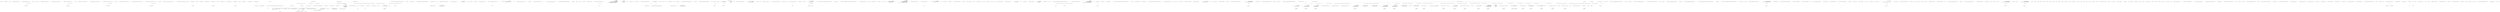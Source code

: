 digraph  {
n0 [cluster="lambda expression", label="Entry lambda expression", span="28-28"];
n1 [cluster="lambda expression", label="new BackgroundJobClient(JobStorage.Current)", span="28-28"];
n2 [cluster="lambda expression", label="Exit lambda expression", span="28-28"];
n3 [cluster="Hangfire.BackgroundJobClient.BackgroundJobClient(Hangfire.JobStorage)", label="Entry Hangfire.BackgroundJobClient.BackgroundJobClient(Hangfire.JobStorage)", span="48-48"];
n4 [cluster="Hangfire.BackgroundJob.Enqueue(System.Linq.Expressions.Expression<System.Action>)", label="Entry Hangfire.BackgroundJob.Enqueue(System.Linq.Expressions.Expression<System.Action>)", span="60-60"];
n5 [cluster="Hangfire.BackgroundJob.Enqueue(System.Linq.Expressions.Expression<System.Action>)", label="var client = ClientFactory()", span="62-62"];
n6 [cluster="Hangfire.BackgroundJob.Enqueue(System.Linq.Expressions.Expression<System.Action>)", label="return client.Enqueue(methodCall);", span="63-63"];
n8 [cluster="System.Func<TResult>.Invoke()", label="Entry System.Func<TResult>.Invoke()", span="0-0"];
n7 [cluster="Hangfire.BackgroundJob.Enqueue(System.Linq.Expressions.Expression<System.Action>)", label="Exit Hangfire.BackgroundJob.Enqueue(System.Linq.Expressions.Expression<System.Action>)", span="60-60"];
n9 [cluster="Hangfire.IBackgroundJobClient.Enqueue(System.Linq.Expressions.Expression<System.Action>)", label="Entry Hangfire.IBackgroundJobClient.Enqueue(System.Linq.Expressions.Expression<System.Action>)", span="35-35"];
n10 [cluster="Hangfire.BackgroundJob.Enqueue<T>(System.Linq.Expressions.Expression<System.Action<T>>)", label="Entry Hangfire.BackgroundJob.Enqueue<T>(System.Linq.Expressions.Expression<System.Action<T>>)", span="76-76"];
n11 [cluster="Hangfire.BackgroundJob.Enqueue<T>(System.Linq.Expressions.Expression<System.Action<T>>)", label="var client = ClientFactory()", span="78-78"];
n12 [cluster="Hangfire.BackgroundJob.Enqueue<T>(System.Linq.Expressions.Expression<System.Action<T>>)", label="return client.Enqueue(methodCall);", span="79-79"];
n13 [cluster="Hangfire.BackgroundJob.Enqueue<T>(System.Linq.Expressions.Expression<System.Action<T>>)", label="Exit Hangfire.BackgroundJob.Enqueue<T>(System.Linq.Expressions.Expression<System.Action<T>>)", span="76-76"];
n14 [cluster="Hangfire.IBackgroundJobClient.Enqueue<T>(System.Linq.Expressions.Expression<System.Action<T>>)", label="Entry Hangfire.IBackgroundJobClient.Enqueue<T>(System.Linq.Expressions.Expression<System.Action<T>>)", span="53-53"];
n15 [cluster="Hangfire.BackgroundJob.Schedule(System.Linq.Expressions.Expression<System.Action>, System.TimeSpan)", label="Entry Hangfire.BackgroundJob.Schedule(System.Linq.Expressions.Expression<System.Action>, System.TimeSpan)", span="90-90"];
n16 [cluster="Hangfire.BackgroundJob.Schedule(System.Linq.Expressions.Expression<System.Action>, System.TimeSpan)", label="var client = ClientFactory()", span="92-92"];
n17 [cluster="Hangfire.BackgroundJob.Schedule(System.Linq.Expressions.Expression<System.Action>, System.TimeSpan)", label="return client.Schedule(methodCall, delay);", span="93-93"];
n18 [cluster="Hangfire.BackgroundJob.Schedule(System.Linq.Expressions.Expression<System.Action>, System.TimeSpan)", label="Exit Hangfire.BackgroundJob.Schedule(System.Linq.Expressions.Expression<System.Action>, System.TimeSpan)", span="90-90"];
n19 [cluster="Hangfire.IBackgroundJobClient.Schedule(System.Linq.Expressions.Expression<System.Action>, System.TimeSpan)", label="Entry Hangfire.IBackgroundJobClient.Schedule(System.Linq.Expressions.Expression<System.Action>, System.TimeSpan)", span="68-68"];
n20 [cluster="Hangfire.BackgroundJob.Schedule<T>(System.Linq.Expressions.Expression<System.Action<T>>, System.TimeSpan)", label="Entry Hangfire.BackgroundJob.Schedule<T>(System.Linq.Expressions.Expression<System.Action<T>>, System.TimeSpan)", span="105-105"];
n21 [cluster="Hangfire.BackgroundJob.Schedule<T>(System.Linq.Expressions.Expression<System.Action<T>>, System.TimeSpan)", label="var client = ClientFactory()", span="107-107"];
n22 [cluster="Hangfire.BackgroundJob.Schedule<T>(System.Linq.Expressions.Expression<System.Action<T>>, System.TimeSpan)", label="return client.Schedule(methodCall, delay);", span="108-108"];
n23 [cluster="Hangfire.BackgroundJob.Schedule<T>(System.Linq.Expressions.Expression<System.Action<T>>, System.TimeSpan)", label="Exit Hangfire.BackgroundJob.Schedule<T>(System.Linq.Expressions.Expression<System.Action<T>>, System.TimeSpan)", span="105-105"];
n24 [cluster="Hangfire.IBackgroundJobClient.Schedule<T>(System.Linq.Expressions.Expression<System.Action<T>>, System.TimeSpan)", label="Entry Hangfire.IBackgroundJobClient.Schedule<T>(System.Linq.Expressions.Expression<System.Action<T>>, System.TimeSpan)", span="85-85"];
n25 [cluster="Hangfire.BackgroundJob.Delete(string)", label="Entry Hangfire.BackgroundJob.Delete(string)", span="119-119"];
n26 [cluster="Hangfire.BackgroundJob.Delete(string)", label="var client = ClientFactory()", span="121-121"];
n27 [cluster="Hangfire.BackgroundJob.Delete(string)", label="return client.Delete(jobId);", span="122-122"];
n28 [cluster="Hangfire.BackgroundJob.Delete(string)", label="Exit Hangfire.BackgroundJob.Delete(string)", span="119-119"];
n29 [cluster="Hangfire.IBackgroundJobClient.Delete(string)", label="Entry Hangfire.IBackgroundJobClient.Delete(string)", span="166-166"];
n30 [cluster="Hangfire.BackgroundJob.Delete(string, string)", label="Entry Hangfire.BackgroundJob.Delete(string, string)", span="135-135"];
n31 [cluster="Hangfire.BackgroundJob.Delete(string, string)", label="var client = ClientFactory()", span="137-137"];
n32 [cluster="Hangfire.BackgroundJob.Delete(string, string)", label="return client.Delete(jobId, fromState);", span="138-138"];
n33 [cluster="Hangfire.BackgroundJob.Delete(string, string)", label="Exit Hangfire.BackgroundJob.Delete(string, string)", span="135-135"];
n34 [cluster="Hangfire.IBackgroundJobClient.Delete(string, string)", label="Entry Hangfire.IBackgroundJobClient.Delete(string, string)", span="195-195"];
n35 [cluster="Hangfire.BackgroundJob.Requeue(string)", label="Entry Hangfire.BackgroundJob.Requeue(string)", span="148-148"];
n36 [cluster="Hangfire.BackgroundJob.Requeue(string)", label="var client = ClientFactory()", span="150-150"];
n37 [cluster="Hangfire.BackgroundJob.Requeue(string)", label="return client.Requeue(jobId);", span="151-151"];
n38 [cluster="Hangfire.BackgroundJob.Requeue(string)", label="Exit Hangfire.BackgroundJob.Requeue(string)", span="148-148"];
n39 [cluster="Hangfire.IBackgroundJobClient.Requeue(string)", label="Entry Hangfire.IBackgroundJobClient.Requeue(string)", span="211-211"];
n40 [cluster="Hangfire.BackgroundJob.Requeue(string, string)", label="Entry Hangfire.BackgroundJob.Requeue(string, string)", span="164-164"];
n41 [cluster="Hangfire.BackgroundJob.Requeue(string, string)", label="var client = ClientFactory()", span="166-166"];
n42 [cluster="Hangfire.BackgroundJob.Requeue(string, string)", label="return client.Requeue(jobId, fromState);", span="167-167"];
n43 [cluster="Hangfire.BackgroundJob.Requeue(string, string)", label="Exit Hangfire.BackgroundJob.Requeue(string, string)", span="164-164"];
n44 [cluster="Hangfire.IBackgroundJobClient.Requeue(string, string)", label="Entry Hangfire.IBackgroundJobClient.Requeue(string, string)", span="227-227"];
m2_85 [cluster="HangFire.Redis.Tests.FetchedJobsWatcherFacts.Execute_DoesNotEnqueueTimedOutByCheckedFlagJob_IfFetchedFlagSet()", file="BackgroundJobFacts.cs", label="var redis = RedisUtils.CreateClient()", span="117-117"];
m2_89 [cluster="HangFire.Redis.Tests.FetchedJobsWatcherFacts.Execute_DoesNotEnqueueTimedOutByCheckedFlagJob_IfFetchedFlagSet()", file="BackgroundJobFacts.cs", label="redis.SetEntryInHash(''hangfire:job:my-job'', ''Fetched'',\r\n                    JobHelper.ToStringTimestamp(DateTime.UtcNow))", span="124-125"];
m2_88 [cluster="HangFire.Redis.Tests.FetchedJobsWatcherFacts.Execute_DoesNotEnqueueTimedOutByCheckedFlagJob_IfFetchedFlagSet()", file="BackgroundJobFacts.cs", label="redis.SetEntryInHash(''hangfire:job:my-job'', ''Checked'',\r\n                    JobHelper.ToStringTimestamp(DateTime.UtcNow.AddDays(-1)))", span="122-123"];
m2_90 [cluster="HangFire.Redis.Tests.FetchedJobsWatcherFacts.Execute_DoesNotEnqueueTimedOutByCheckedFlagJob_IfFetchedFlagSet()", file="BackgroundJobFacts.cs", label="var watcher = CreateWatcher()", span="127-127"];
m2_92 [cluster="HangFire.Redis.Tests.FetchedJobsWatcherFacts.Execute_DoesNotEnqueueTimedOutByCheckedFlagJob_IfFetchedFlagSet()", file="BackgroundJobFacts.cs", label="_stateMachine.Verify(\r\n                    x => x.TryToChangeState(It.IsAny<string>(), It.IsAny<IState>(), It.IsAny<string[]>()),\r\n                    Times.Never)", span="133-135"];
m2_86 [cluster="HangFire.Redis.Tests.FetchedJobsWatcherFacts.Execute_DoesNotEnqueueTimedOutByCheckedFlagJob_IfFetchedFlagSet()", file="BackgroundJobFacts.cs", label="redis.AddItemToSet(''hangfire:queues'', ''my-queue'')", span="120-120"];
m2_91 [cluster="HangFire.Redis.Tests.FetchedJobsWatcherFacts.Execute_DoesNotEnqueueTimedOutByCheckedFlagJob_IfFetchedFlagSet()", file="BackgroundJobFacts.cs", label="watcher.Execute(_token)", span="130-130"];
m2_87 [cluster="HangFire.Redis.Tests.FetchedJobsWatcherFacts.Execute_DoesNotEnqueueTimedOutByCheckedFlagJob_IfFetchedFlagSet()", file="BackgroundJobFacts.cs", label="redis.AddItemToList(''hangfire:queue:my-queue:dequeued'', ''my-job'')", span="121-121"];
m2_93 [cluster="HangFire.Redis.Tests.FetchedJobsWatcherFacts.Execute_DoesNotEnqueueTimedOutByCheckedFlagJob_IfFetchedFlagSet()", file="BackgroundJobFacts.cs", label="Exit HangFire.Redis.Tests.FetchedJobsWatcherFacts.Execute_DoesNotEnqueueTimedOutByCheckedFlagJob_IfFetchedFlagSet()", span="115-115"];
m2_9 [cluster="HangFire.SqlServer.SqlServerConnection.Dispose()", file="BackgroundJobFacts.cs", label="Entry HangFire.SqlServer.SqlServerConnection.Dispose()", span="46-46"];
m2_64 [cluster="HangFire.Redis.Tests.FetchedJobsWatcherFacts.Execute_MarksDequeuedJobAsChecked_IfItHasNoFetchedFlagSet()", file="BackgroundJobFacts.cs", label="redis.AddItemToList(''hangfire:queue:my-queue:dequeued'', ''my-job'')", span="80-80"];
m2_20 [cluster="HangFire.Redis.Tests.FetchedJobsWatcherFacts.Ctor_ThrowsAnException_WhenStorageIsNull()", file="BackgroundJobFacts.cs", label="Entry HangFire.Redis.Tests.FetchedJobsWatcherFacts.Ctor_ThrowsAnException_WhenStorageIsNull()", span="30-30"];
m2_109 [cluster="HangFire.SqlServer.SqlServerConnection.GetAllItemsFromSet(string)", file="BackgroundJobFacts.cs", label="Entry HangFire.SqlServer.SqlServerConnection.GetAllItemsFromSet(string)", span="220-220"];
m2_112 [cluster="HangFire.SqlServer.SqlServerConnection.GetAllItemsFromSet(string)", file="BackgroundJobFacts.cs", label="var result = _connection.Query<string>(\r\n                @''select Value from HangFire.[Set] where [Key] = @key'',\r\n                new { key })", span="224-226"];
m2_110 [cluster="HangFire.SqlServer.SqlServerConnection.GetAllItemsFromSet(string)", file="BackgroundJobFacts.cs", label="key == null", span="222-222"];
m2_113 [cluster="HangFire.SqlServer.SqlServerConnection.GetAllItemsFromSet(string)", file="BackgroundJobFacts.cs", label="return new HashSet<string>(result);", span="228-228"];
m2_111 [cluster="HangFire.SqlServer.SqlServerConnection.GetAllItemsFromSet(string)", file="BackgroundJobFacts.cs", label="throw new ArgumentNullException(''key'');", span="222-222"];
m2_114 [cluster="HangFire.SqlServer.SqlServerConnection.GetAllItemsFromSet(string)", file="BackgroundJobFacts.cs", label="Exit HangFire.SqlServer.SqlServerConnection.GetAllItemsFromSet(string)", span="220-220"];
m2_116 [cluster="HangFire.SqlServer.SqlServerConnection.GetFirstByLowestScoreFromSet(string, double, double)", file="BackgroundJobFacts.cs", label="Entry HangFire.SqlServer.SqlServerConnection.GetFirstByLowestScoreFromSet(string, double, double)", span="231-231"];
m2_121 [cluster="HangFire.SqlServer.SqlServerConnection.GetFirstByLowestScoreFromSet(string, double, double)", file="BackgroundJobFacts.cs", label="return _connection.Query<string>(\r\n                @''select top 1 Value from HangFire.[Set] where [Key] = @key and Score between @from and @to order by Score'',\r\n                new { key, from = fromScore, to = toScore })\r\n                .SingleOrDefault();", span="236-239"];
m2_119 [cluster="HangFire.SqlServer.SqlServerConnection.GetFirstByLowestScoreFromSet(string, double, double)", file="BackgroundJobFacts.cs", label="toScore < fromScore", span="234-234"];
m2_117 [cluster="HangFire.SqlServer.SqlServerConnection.GetFirstByLowestScoreFromSet(string, double, double)", file="BackgroundJobFacts.cs", label="key == null", span="233-233"];
m2_120 [cluster="HangFire.SqlServer.SqlServerConnection.GetFirstByLowestScoreFromSet(string, double, double)", file="BackgroundJobFacts.cs", label="throw new ArgumentException(''The `toScore` value must be higher or equal to the `fromScore` value.'');", span="234-234"];
m2_118 [cluster="HangFire.SqlServer.SqlServerConnection.GetFirstByLowestScoreFromSet(string, double, double)", file="BackgroundJobFacts.cs", label="throw new ArgumentNullException(''key'');", span="233-233"];
m2_122 [cluster="HangFire.SqlServer.SqlServerConnection.GetFirstByLowestScoreFromSet(string, double, double)", file="BackgroundJobFacts.cs", label="Exit HangFire.SqlServer.SqlServerConnection.GetFirstByLowestScoreFromSet(string, double, double)", span="231-231"];
m2_69 [cluster="HangFire.SqlServer.SqlServerConnection.GetJobData(string)", file="BackgroundJobFacts.cs", label="string sql = \r\n                @''select InvocationData, StateName, Arguments, CreatedAt from HangFire.Job where id = @id''", span="138-139"];
m2_84 [cluster="HangFire.Redis.Tests.FetchedJobsWatcherFacts.Execute_DoesNotEnqueueTimedOutByCheckedFlagJob_IfFetchedFlagSet()", file="BackgroundJobFacts.cs", label="Entry HangFire.Redis.Tests.FetchedJobsWatcherFacts.Execute_DoesNotEnqueueTimedOutByCheckedFlagJob_IfFetchedFlagSet()", span="115-115"];
m2_65 [cluster="HangFire.Redis.Tests.FetchedJobsWatcherFacts.Execute_MarksDequeuedJobAsChecked_IfItHasNoFetchedFlagSet()", file="BackgroundJobFacts.cs", label="var watcher = CreateWatcher()", span="82-82"];
m2_83 [cluster="lambda expression", file="BackgroundJobFacts.cs", label="Exit lambda expression", span="109-110"];
m2_115 [cluster="HashSet<string>.cstr", file="BackgroundJobFacts.cs", label="Entry HashSet<string>.cstr", span=""];
m2_21 [cluster="string.Format(string, object)", file="BackgroundJobFacts.cs", label="Entry string.Format(string, object)", span="0-0"];
m2_22 [cluster="HangFire.SqlServer.SqlServerConnection.FetchNextJob(string[], System.Threading.CancellationToken)", file="BackgroundJobFacts.cs", label="Entry HangFire.SqlServer.SqlServerConnection.FetchNextJob(string[], System.Threading.CancellationToken)", span="64-64"];
m2_23 [cluster="HangFire.SqlServer.SqlServerConnection.FetchNextJob(string[], System.Threading.CancellationToken)", file="BackgroundJobFacts.cs", label="queues == null || queues.Length == 0", span="66-66"];
m2_8 [cluster="HangFire.Redis.Tests.RedisUtils.GetHostAndPort()", file="BackgroundJobFacts.cs", label="Entry HangFire.Redis.Tests.RedisUtils.GetHostAndPort()", span="20-20"];
m2_150 [cluster="HangFire.SqlServer.SqlServerConnection.AnnounceServer(string, HangFire.Server.ServerContext)", file="BackgroundJobFacts.cs", label="Entry HangFire.SqlServer.SqlServerConnection.AnnounceServer(string, HangFire.Server.ServerContext)", span="277-277"];
m2_156 [cluster="HangFire.SqlServer.SqlServerConnection.AnnounceServer(string, HangFire.Server.ServerContext)", file="BackgroundJobFacts.cs", label="_connection.Execute(\r\n                @''merge HangFire.Server as Target ''\r\n                + @''using (VALUES (@id, @data, @heartbeat)) as Source (Id, Data, Heartbeat) ''\r\n                + @''on Target.Id = Source.Id ''\r\n                + @''when matched then update set Data = Source.Data, LastHeartbeat = Source.Heartbeat ''\r\n                + @''when not matched then insert (Id, Data, LastHeartbeat) values (Source.Id, Source.Data, Source.Heartbeat);'',\r\n                new { id = serverId, data = JobHelper.ToJson(data), heartbeat = DateTime.UtcNow })", span="289-295"];
m2_155 [cluster="HangFire.SqlServer.SqlServerConnection.AnnounceServer(string, HangFire.Server.ServerContext)", file="BackgroundJobFacts.cs", label="var data = new ServerData\r\n            {\r\n                WorkerCount = context.WorkerCount,\r\n                Queues = context.Queues,\r\n                StartedAt = DateTime.UtcNow,\r\n            }", span="282-287"];
m2_151 [cluster="HangFire.SqlServer.SqlServerConnection.AnnounceServer(string, HangFire.Server.ServerContext)", file="BackgroundJobFacts.cs", label="serverId == null", span="279-279"];
m2_153 [cluster="HangFire.SqlServer.SqlServerConnection.AnnounceServer(string, HangFire.Server.ServerContext)", file="BackgroundJobFacts.cs", label="context == null", span="280-280"];
m2_152 [cluster="HangFire.SqlServer.SqlServerConnection.AnnounceServer(string, HangFire.Server.ServerContext)", file="BackgroundJobFacts.cs", label="throw new ArgumentNullException(''serverId'');", span="279-279"];
m2_154 [cluster="HangFire.SqlServer.SqlServerConnection.AnnounceServer(string, HangFire.Server.ServerContext)", file="BackgroundJobFacts.cs", label="throw new ArgumentNullException(''context'');", span="280-280"];
m2_157 [cluster="HangFire.SqlServer.SqlServerConnection.AnnounceServer(string, HangFire.Server.ServerContext)", file="BackgroundJobFacts.cs", label="Exit HangFire.SqlServer.SqlServerConnection.AnnounceServer(string, HangFire.Server.ServerContext)", span="277-277"];
m2_70 [cluster="HangFire.SqlServer.SqlServerConnection.GetJobData(string)", file="BackgroundJobFacts.cs", label="var jobData = _connection.Query<SqlJob>(sql, new { id = id })\r\n                .SingleOrDefault()", span="141-142"];
m2_17 [cluster="lambda expression", file="BackgroundJobFacts.cs", label="Exit lambda expression", span="25-25"];
m2_18 [cluster="Unk.>", color=green, community=0, file="BackgroundJobFacts.cs", label="Entry Unk.>", prediction=0, span=""];
m2_19 [cluster="Unk.Create", file="BackgroundJobFacts.cs", label="Entry Unk.Create", span=""];
m2_41 [cluster="HangFire.SqlServer.PersistentJobQueueProviderCollection.GetProvider(string)", file="BackgroundJobFacts.cs", label="Entry HangFire.SqlServer.PersistentJobQueueProviderCollection.GetProvider(string)", span="53-53"];
m2_37 [cluster="Unk.Dequeue", file="BackgroundJobFacts.cs", label="Entry Unk.Dequeue", span=""];
m2_38 [cluster="lambda expression", file="BackgroundJobFacts.cs", label="Entry lambda expression", span="69-69"];
m2_39 [cluster="lambda expression", file="BackgroundJobFacts.cs", label="_queueProviders.GetProvider(queue)", span="69-69"];
m2_40 [cluster="lambda expression", file="BackgroundJobFacts.cs", label="Exit lambda expression", span="69-69"];
m2_45 [cluster="HangFire.SqlServer.SqlServerConnection.CreateExpiredJob(HangFire.Common.Job, System.Collections.Generic.IDictionary<string, string>, System.DateTime, System.TimeSpan)", file="BackgroundJobFacts.cs", label="parameters == null", span="91-91"];
m2_42 [cluster="HangFire.SqlServer.SqlServerConnection.CreateExpiredJob(HangFire.Common.Job, System.Collections.Generic.IDictionary<string, string>, System.DateTime, System.TimeSpan)", file="BackgroundJobFacts.cs", label="Entry HangFire.SqlServer.SqlServerConnection.CreateExpiredJob(HangFire.Common.Job, System.Collections.Generic.IDictionary<string, string>, System.DateTime, System.TimeSpan)", span="84-84"];
m2_43 [cluster="HangFire.SqlServer.SqlServerConnection.CreateExpiredJob(HangFire.Common.Job, System.Collections.Generic.IDictionary<string, string>, System.DateTime, System.TimeSpan)", file="BackgroundJobFacts.cs", label="job == null", span="90-90"];
m2_44 [cluster="HangFire.SqlServer.SqlServerConnection.CreateExpiredJob(HangFire.Common.Job, System.Collections.Generic.IDictionary<string, string>, System.DateTime, System.TimeSpan)", file="BackgroundJobFacts.cs", label="throw new ArgumentNullException(''job'');", span="90-90"];
m2_46 [cluster="HangFire.SqlServer.SqlServerConnection.CreateExpiredJob(HangFire.Common.Job, System.Collections.Generic.IDictionary<string, string>, System.DateTime, System.TimeSpan)", file="BackgroundJobFacts.cs", label="throw new ArgumentNullException(''parameters'');", span="91-91"];
m2_66 [cluster="HangFire.Redis.Tests.FetchedJobsWatcherFacts.Execute_MarksDequeuedJobAsChecked_IfItHasNoFetchedFlagSet()", file="BackgroundJobFacts.cs", label="watcher.Execute(_token)", span="85-85"];
m2_71 [cluster="Unk.NotNull", file="BackgroundJobFacts.cs", label="Entry Unk.NotNull", span=""];
m2_73 [cluster="HangFire.Redis.Tests.FetchedJobsWatcherFacts.Execute_EnqueuesCheckedAndTimedOutJob_IfNoFetchedFlagSet()", file="BackgroundJobFacts.cs", label="var redis = RedisUtils.CreateClient()", span="95-95"];
m2_74 [cluster="HangFire.Redis.Tests.FetchedJobsWatcherFacts.Execute_EnqueuesCheckedAndTimedOutJob_IfNoFetchedFlagSet()", file="BackgroundJobFacts.cs", label="redis.AddItemToSet(''hangfire:queues'', ''my-queue'')", span="98-98"];
m2_80 [cluster="HangFire.Redis.Tests.FetchedJobsWatcherFacts.Execute_EnqueuesCheckedAndTimedOutJob_IfNoFetchedFlagSet()", file="BackgroundJobFacts.cs", label="Exit HangFire.Redis.Tests.FetchedJobsWatcherFacts.Execute_EnqueuesCheckedAndTimedOutJob_IfNoFetchedFlagSet()", span="93-93"];
m2_67 [cluster="HangFire.Redis.Tests.FetchedJobsWatcherFacts.Execute_MarksDequeuedJobAsChecked_IfItHasNoFetchedFlagSet()", file="BackgroundJobFacts.cs", label="Assert.NotNull(JobHelper.FromNullableStringTimestamp(\r\n                    redis.GetValueFromHash(''hangfire:job:my-job'', ''Checked'')))", span="87-88"];
m2_75 [cluster="HangFire.Redis.Tests.FetchedJobsWatcherFacts.Execute_EnqueuesCheckedAndTimedOutJob_IfNoFetchedFlagSet()", file="BackgroundJobFacts.cs", label="redis.AddItemToList(''hangfire:queue:my-queue:dequeued'', ''my-job'')", span="99-99"];
m2_76 [cluster="HangFire.Redis.Tests.FetchedJobsWatcherFacts.Execute_EnqueuesCheckedAndTimedOutJob_IfNoFetchedFlagSet()", file="BackgroundJobFacts.cs", label="redis.SetEntryInHash(''hangfire:job:my-job'', ''Checked'',\r\n                    JobHelper.ToStringTimestamp(DateTime.UtcNow.AddDays(-1)))", span="100-101"];
m2_72 [cluster="HangFire.Redis.Tests.FetchedJobsWatcherFacts.Execute_EnqueuesCheckedAndTimedOutJob_IfNoFetchedFlagSet()", file="BackgroundJobFacts.cs", label="Entry HangFire.Redis.Tests.FetchedJobsWatcherFacts.Execute_EnqueuesCheckedAndTimedOutJob_IfNoFetchedFlagSet()", span="93-93"];
m2_77 [cluster="HangFire.Redis.Tests.FetchedJobsWatcherFacts.Execute_EnqueuesCheckedAndTimedOutJob_IfNoFetchedFlagSet()", file="BackgroundJobFacts.cs", label="var watcher = CreateWatcher()", span="103-103"];
m2_79 [cluster="HangFire.Redis.Tests.FetchedJobsWatcherFacts.Execute_EnqueuesCheckedAndTimedOutJob_IfNoFetchedFlagSet()", file="BackgroundJobFacts.cs", label="_stateMachine.Verify(x => x.TryToChangeState(\r\n                    ''my-job'', It.IsAny<EnqueuedState>(), It.IsAny<string[]>()))", span="109-110"];
m2_68 [cluster="HangFire.Redis.Tests.FetchedJobsWatcherFacts.Execute_MarksDequeuedJobAsChecked_IfItHasNoFetchedFlagSet()", file="BackgroundJobFacts.cs", label="Exit HangFire.Redis.Tests.FetchedJobsWatcherFacts.Execute_MarksDequeuedJobAsChecked_IfItHasNoFetchedFlagSet()", span="74-74"];
m2_78 [cluster="HangFire.Redis.Tests.FetchedJobsWatcherFacts.Execute_EnqueuesCheckedAndTimedOutJob_IfNoFetchedFlagSet()", file="BackgroundJobFacts.cs", label="watcher.Execute(_token)", span="106-106"];
m2_81 [cluster="lambda expression", file="BackgroundJobFacts.cs", label="Entry lambda expression", span="109-110"];
m2_13 [cluster="Unk.Setup", file="BackgroundJobFacts.cs", label="Entry Unk.Setup", span=""];
m2_14 [cluster="Unk.Returns", color=green, community=0, file="BackgroundJobFacts.cs", label="Entry Unk.Returns", prediction=0, span=""];
m2_15 [cluster="lambda expression", file="BackgroundJobFacts.cs", label="Entry lambda expression", span="25-25"];
m2_135 [cluster="TransactionScope.cstr", file="BackgroundJobFacts.cs", label="Entry TransactionScope.cstr", span=""];
m2_33 [cluster="lambda expression", file="BackgroundJobFacts.cs", label="Entry lambda expression", span="42-42"];
m2_50 [cluster="HangFire.SqlServer.SqlServerConnection.CreateExpiredJob(HangFire.Common.Job, System.Collections.Generic.IDictionary<string, string>, System.DateTime, System.TimeSpan)", file="BackgroundJobFacts.cs", label="parameters.Count > 0", span="110-110"];
m2_54 [cluster="HangFire.SqlServer.SqlServerConnection.CreateExpiredJob(HangFire.Common.Job, System.Collections.Generic.IDictionary<string, string>, System.DateTime, System.TimeSpan)", file="BackgroundJobFacts.cs", label="parameterArray[parameterIndex++] = new\r\n                    {\r\n                        jobId = jobId,\r\n                        name = parameter.Key,\r\n                        value = parameter.Value\r\n                    }", span="116-121"];
m2_27 [cluster="lambda expression", color=green, community=0, file="BackgroundJobFacts.cs", label="Exit lambda expression", prediction=2, span="33-33"];
m2_26 [cluster="lambda expression", color=green, community=0, file="BackgroundJobFacts.cs", label="new FetchedJobsWatcher(null, _stateMachineFactory.Object)", prediction=3, span="33-33"];
m2_29 [cluster="HangFire.Redis.Tests.FetchedJobsWatcherFacts.Ctor_ThrowsAnException_WhenStateMachineFactoryIsNull()", color=green, community=0, file="BackgroundJobFacts.cs", label="Entry HangFire.Redis.Tests.FetchedJobsWatcherFacts.Ctor_ThrowsAnException_WhenStateMachineFactoryIsNull()", prediction=2, span="39-39"];
m2_28 [cluster="FetchedJobsWatcher.cstr", color=green, community=0, file="BackgroundJobFacts.cs", label="Entry FetchedJobsWatcher.cstr", prediction=0, span=""];
m2_25 [cluster="lambda expression", file="BackgroundJobFacts.cs", label="Entry lambda expression", span="33-33"];
m2_24 [cluster="Unk.Equal", file="BackgroundJobFacts.cs", label="Entry Unk.Equal", span=""];
m2_30 [cluster="HangFire.Redis.Tests.FetchedJobsWatcherFacts.Ctor_ThrowsAnException_WhenStateMachineFactoryIsNull()", file="BackgroundJobFacts.cs", label="var exception = Assert.Throws<ArgumentNullException>(\r\n                () => new FetchedJobsWatcher(_storage, null))", span="41-42"];
m2_169 [cluster="HangFire.SqlServer.SqlServerConnection.RemoveTimedOutServers(System.TimeSpan)", file="BackgroundJobFacts.cs", label="Entry HangFire.SqlServer.SqlServerConnection.RemoveTimedOutServers(System.TimeSpan)", span="316-316"];
m2_172 [cluster="HangFire.SqlServer.SqlServerConnection.RemoveTimedOutServers(System.TimeSpan)", file="BackgroundJobFacts.cs", label="return _connection.Execute(\r\n                @''delete from HangFire.Server where LastHeartbeat < @timeOutAt'',\r\n                new { timeOutAt = DateTime.UtcNow.Add(timeOut.Negate()) });", span="323-325"];
m2_170 [cluster="HangFire.SqlServer.SqlServerConnection.RemoveTimedOutServers(System.TimeSpan)", file="BackgroundJobFacts.cs", label="timeOut.Duration() != timeOut", span="318-318"];
m2_171 [cluster="HangFire.SqlServer.SqlServerConnection.RemoveTimedOutServers(System.TimeSpan)", file="BackgroundJobFacts.cs", label="throw new ArgumentException(''The `timeOut` value must be positive.'', ''timeOut'');", span="320-320"];
m2_173 [cluster="HangFire.SqlServer.SqlServerConnection.RemoveTimedOutServers(System.TimeSpan)", file="BackgroundJobFacts.cs", label="Exit HangFire.SqlServer.SqlServerConnection.RemoveTimedOutServers(System.TimeSpan)", span="316-316"];
m2_12 [cluster="Mock<IStateMachineFactory>.cstr", file="BackgroundJobFacts.cs", label="Entry Mock<IStateMachineFactory>.cstr", span=""];
m2_53 [cluster="HangFire.SqlServer.SqlServerConnection.CreateExpiredJob(HangFire.Common.Job, System.Collections.Generic.IDictionary<string, string>, System.DateTime, System.TimeSpan)", file="BackgroundJobFacts.cs", label=parameters, span="114-114"];
m2_97 [cluster="HangFire.SqlServer.SqlServerConnection.SetJobParameter(string, string, string)", file="BackgroundJobFacts.cs", label="throw new ArgumentNullException(''id'');", span="197-197"];
m2_98 [cluster="HangFire.SqlServer.SqlServerConnection.SetJobParameter(string, string, string)", file="BackgroundJobFacts.cs", label="name == null", span="198-198"];
m2_174 [cluster="System.TimeSpan.Duration()", file="BackgroundJobFacts.cs", label="Entry System.TimeSpan.Duration()", span="0-0"];
m2_10 [cluster="System.Threading.CancellationToken.CancellationToken(bool)", file="BackgroundJobFacts.cs", label="Entry System.Threading.CancellationToken.CancellationToken(bool)", span="0-0"];
m2_11 [cluster="Mock<IStateMachine>.cstr", file="BackgroundJobFacts.cs", label="Entry Mock<IStateMachine>.cstr", span=""];
m2_147 [cluster="lambda expression", file="BackgroundJobFacts.cs", label="Entry lambda expression", span="272-272"];
m2_16 [cluster="HangFire.SqlServer.SqlServerWriteOnlyTransaction.SqlServerWriteOnlyTransaction(SqlConnection, HangFire.SqlServer.PersistentJobQueueProviderCollection)", file="BackgroundJobFacts.cs", label="Entry HangFire.SqlServer.SqlServerWriteOnlyTransaction.SqlServerWriteOnlyTransaction(SqlConnection, HangFire.SqlServer.PersistentJobQueueProviderCollection)", span="35-35"];
m2_34 [cluster="System.InvalidOperationException.InvalidOperationException(string)", file="BackgroundJobFacts.cs", label="Entry System.InvalidOperationException.InvalidOperationException(string)", span="0-0"];
m2_35 [cluster="string.Join(string, params string[])", file="BackgroundJobFacts.cs", label="Entry string.Join(string, params string[])", span="0-0"];
m2_57 [cluster="HangFire.SqlServer.SqlServerConnection.CreateExpiredJob(HangFire.Common.Job, System.Collections.Generic.IDictionary<string, string>, System.DateTime, System.TimeSpan)", file="BackgroundJobFacts.cs", label="return jobId;", span="131-131"];
m2_58 [cluster="HangFire.SqlServer.SqlServerConnection.CreateExpiredJob(HangFire.Common.Job, System.Collections.Generic.IDictionary<string, string>, System.DateTime, System.TimeSpan)", file="BackgroundJobFacts.cs", label="Exit HangFire.SqlServer.SqlServerConnection.CreateExpiredJob(HangFire.Common.Job, System.Collections.Generic.IDictionary<string, string>, System.DateTime, System.TimeSpan)", span="84-84"];
m2_59 [cluster="HangFire.Storage.InvocationData.Serialize(HangFire.Common.Job)", file="BackgroundJobFacts.cs", label="Entry HangFire.Storage.InvocationData.Serialize(HangFire.Common.Job)", span="65-65"];
m2_82 [cluster="Unk.SingleOrDefault", file="BackgroundJobFacts.cs", label="Entry Unk.SingleOrDefault", span=""];
m2_94 [cluster="HangFire.Storage.StateData.StateData()", file="BackgroundJobFacts.cs", label="Entry HangFire.Storage.StateData.StateData()", span="21-21"];
m2_95 [cluster="HangFire.SqlServer.SqlServerConnection.SetJobParameter(string, string, string)", file="BackgroundJobFacts.cs", label="Entry HangFire.SqlServer.SqlServerConnection.SetJobParameter(string, string, string)", span="195-195"];
m2_96 [cluster="HangFire.SqlServer.SqlServerConnection.SetJobParameter(string, string, string)", file="BackgroundJobFacts.cs", label="id == null", span="197-197"];
m2_144 [cluster="lambda expression", file="BackgroundJobFacts.cs", label="Entry lambda expression", span="272-272"];
m2_146 [cluster="lambda expression", file="BackgroundJobFacts.cs", label="Exit lambda expression", span="272-272"];
m2_145 [cluster="lambda expression", file="BackgroundJobFacts.cs", label="x.Field", span="272-272"];
m2_148 [cluster="lambda expression", file="BackgroundJobFacts.cs", label="x.Value", span="272-272"];
m2_149 [cluster="lambda expression", file="BackgroundJobFacts.cs", label="Exit lambda expression", span="272-272"];
m2_47 [cluster="HangFire.SqlServer.SqlServerConnection.CreateExpiredJob(HangFire.Common.Job, System.Collections.Generic.IDictionary<string, string>, System.DateTime, System.TimeSpan)", file="BackgroundJobFacts.cs", label="string createJobSql = @''\r\ninsert into HangFire.Job (InvocationData, Arguments, CreatedAt, ExpireAt)\r\nvalues (@invocationData, @arguments, @createdAt, @expireAt);\r\nSELECT CAST(SCOPE_IDENTITY() as int)''", span="93-96"];
m2_100 [cluster="HangFire.SqlServer.SqlServerConnection.SetJobParameter(string, string, string)", file="BackgroundJobFacts.cs", label="_connection.Execute(\r\n                @''merge HangFire.JobParameter as Target ''\r\n                + @''using (VALUES (@jobId, @name, @value)) as Source (JobId, Name, Value) ''\r\n                + @''on Target.JobId = Source.JobId AND Target.Name = Source.Name ''\r\n                + @''when matched then update set Value = Source.Value ''\r\n                + @''when not matched then insert (JobId, Name, Value) values (Source.JobId, Source.Name, Source.Value);'',\r\n                new { jobId = id, name, value })", span="200-206"];
m2_99 [cluster="HangFire.SqlServer.SqlServerConnection.SetJobParameter(string, string, string)", file="BackgroundJobFacts.cs", label="HangFire.Redis.Tests.FetchedJobsWatcherFacts", span=""];
m2_101 [cluster="HangFire.SqlServer.SqlServerConnection.SetJobParameter(string, string, string)", file="BackgroundJobFacts.cs", label="Exit HangFire.SqlServer.SqlServerConnection.SetJobParameter(string, string, string)", span="195-195"];
m2_102 [cluster="HangFire.SqlServer.SqlServerConnection.GetJobParameter(string, string)", file="BackgroundJobFacts.cs", label="Entry HangFire.SqlServer.SqlServerConnection.GetJobParameter(string, string)", span="209-209"];
m2_107 [cluster="HangFire.SqlServer.SqlServerConnection.GetJobParameter(string, string)", file="BackgroundJobFacts.cs", label="return _connection.Query<string>(\r\n                @''select Value from HangFire.JobParameter where JobId = @id and Name = @name'',\r\n                new { id = id, name = name })\r\n                .SingleOrDefault();", span="214-217"];
m2_105 [cluster="HangFire.SqlServer.SqlServerConnection.GetJobParameter(string, string)", file="BackgroundJobFacts.cs", label="name == null", span="212-212"];
m2_103 [cluster="HangFire.SqlServer.SqlServerConnection.GetJobParameter(string, string)", file="BackgroundJobFacts.cs", label="id == null", span="211-211"];
m2_106 [cluster="HangFire.SqlServer.SqlServerConnection.GetJobParameter(string, string)", file="BackgroundJobFacts.cs", label="throw new ArgumentNullException(''name'');", span="212-212"];
m2_104 [cluster="HangFire.SqlServer.SqlServerConnection.GetJobParameter(string, string)", file="BackgroundJobFacts.cs", label="throw new ArgumentNullException(''id'');", span="211-211"];
m2_108 [cluster="HangFire.SqlServer.SqlServerConnection.GetJobParameter(string, string)", file="BackgroundJobFacts.cs", label="Exit HangFire.SqlServer.SqlServerConnection.GetJobParameter(string, string)", span="209-209"];
m2_0 [cluster="HangFire.SqlServer.SqlServerConnection.SqlServerConnection(SqlConnection, HangFire.SqlServer.PersistentJobQueueProviderCollection)", file="BackgroundJobFacts.cs", label="Entry HangFire.SqlServer.SqlServerConnection.SqlServerConnection(SqlConnection, HangFire.SqlServer.PersistentJobQueueProviderCollection)", span="35-35"];
m2_1 [cluster="HangFire.SqlServer.SqlServerConnection.SqlServerConnection(SqlConnection, HangFire.SqlServer.PersistentJobQueueProviderCollection)", file="BackgroundJobFacts.cs", label="connection == null", span="39-39"];
m2_2 [cluster="HangFire.SqlServer.SqlServerConnection.SqlServerConnection(SqlConnection, HangFire.SqlServer.PersistentJobQueueProviderCollection)", file="BackgroundJobFacts.cs", label="throw new ArgumentNullException(''connection'');", span="39-39"];
m2_3 [cluster="HangFire.SqlServer.SqlServerConnection.SqlServerConnection(SqlConnection, HangFire.SqlServer.PersistentJobQueueProviderCollection)", file="BackgroundJobFacts.cs", label="queueProviders == null", span="40-40"];
m2_4 [cluster="HangFire.SqlServer.SqlServerConnection.SqlServerConnection(SqlConnection, HangFire.SqlServer.PersistentJobQueueProviderCollection)", file="BackgroundJobFacts.cs", label="throw new ArgumentNullException(''queueProviders'');", span="40-40"];
m2_5 [cluster="HangFire.SqlServer.SqlServerConnection.SqlServerConnection(SqlConnection, HangFire.SqlServer.PersistentJobQueueProviderCollection)", file="BackgroundJobFacts.cs", label="_connection = connection", span="42-42"];
m2_6 [cluster="HangFire.SqlServer.SqlServerConnection.SqlServerConnection(SqlConnection, HangFire.SqlServer.PersistentJobQueueProviderCollection)", file="BackgroundJobFacts.cs", label="_queueProviders = queueProviders", span="43-43"];
m2_158 [cluster="HangFire.SqlServer.Entities.ServerData.ServerData()", file="BackgroundJobFacts.cs", label="Entry HangFire.SqlServer.Entities.ServerData.ServerData()", span="20-20"];
m2_52 [cluster="HangFire.SqlServer.SqlServerConnection.CreateExpiredJob(HangFire.Common.Job, System.Collections.Generic.IDictionary<string, string>, System.DateTime, System.TimeSpan)", file="BackgroundJobFacts.cs", label="int parameterIndex = 0", span="113-113"];
m2_48 [cluster="HangFire.SqlServer.SqlServerConnection.CreateExpiredJob(HangFire.Common.Job, System.Collections.Generic.IDictionary<string, string>, System.DateTime, System.TimeSpan)", file="BackgroundJobFacts.cs", label="var invocationData = InvocationData.Serialize(job)", span="98-98"];
m2_31 [cluster="Unk.Select", file="BackgroundJobFacts.cs", label="Entry Unk.Select", span=""];
m2_32 [cluster="Unk.Distinct", file="BackgroundJobFacts.cs", label="Entry Unk.Distinct", span=""];
m2_176 [cluster="System.TimeSpan.Negate()", file="BackgroundJobFacts.cs", label="Entry System.TimeSpan.Negate()", span="0-0"];
m2_36 [cluster="Unk.GetJobQueue", file="BackgroundJobFacts.cs", label="Entry Unk.GetJobQueue", span=""];
m2_136 [cluster="Unk.Complete", file="BackgroundJobFacts.cs", label="Entry Unk.Complete", span=""];
m2_49 [cluster="HangFire.SqlServer.SqlServerConnection.CreateExpiredJob(HangFire.Common.Job, System.Collections.Generic.IDictionary<string, string>, System.DateTime, System.TimeSpan)", file="BackgroundJobFacts.cs", label="var jobId = _connection.Query<int>(\r\n                createJobSql,\r\n                new\r\n                {\r\n                    invocationData = JobHelper.ToJson(invocationData),\r\n                    arguments = invocationData.Arguments,\r\n                    createdAt = createdAt,\r\n                    expireAt = createdAt.Add(expireIn)\r\n                }).Single().ToString()", span="100-108"];
m2_51 [cluster="HangFire.SqlServer.SqlServerConnection.CreateExpiredJob(HangFire.Common.Job, System.Collections.Generic.IDictionary<string, string>, System.DateTime, System.TimeSpan)", file="BackgroundJobFacts.cs", label="var parameterArray = new object[parameters.Count]", span="112-112"];
m2_175 [cluster="System.ArgumentException.ArgumentException(string, string)", file="BackgroundJobFacts.cs", label="Entry System.ArgumentException.ArgumentException(string, string)", span="0-0"];
m2_159 [cluster="HangFire.SqlServer.SqlServerConnection.RemoveServer(string)", file="BackgroundJobFacts.cs", label="Entry HangFire.SqlServer.SqlServerConnection.RemoveServer(string)", span="298-298"];
m2_162 [cluster="HangFire.SqlServer.SqlServerConnection.RemoveServer(string)", file="BackgroundJobFacts.cs", label="_connection.Execute(\r\n                @''delete from HangFire.Server where Id = @id'',\r\n                new { id = serverId })", span="302-304"];
m2_160 [cluster="HangFire.SqlServer.SqlServerConnection.RemoveServer(string)", file="BackgroundJobFacts.cs", label="serverId == null", span="300-300"];
m2_161 [cluster="HangFire.SqlServer.SqlServerConnection.RemoveServer(string)", file="BackgroundJobFacts.cs", label="throw new ArgumentNullException(''serverId'');", span="300-300"];
m2_163 [cluster="HangFire.SqlServer.SqlServerConnection.RemoveServer(string)", file="BackgroundJobFacts.cs", label="Exit HangFire.SqlServer.SqlServerConnection.RemoveServer(string)", span="298-298"];
m2_55 [cluster="HangFire.SqlServer.SqlServerConnection.CreateExpiredJob(HangFire.Common.Job, System.Collections.Generic.IDictionary<string, string>, System.DateTime, System.TimeSpan)", file="BackgroundJobFacts.cs", label="string insertParameterSql = @''\r\ninsert into HangFire.JobParameter (JobId, Name, Value)\r\nvalues (@jobId, @name, @value)''", span="124-126"];
m2_61 [cluster="System.DateTime.Add(System.TimeSpan)", file="BackgroundJobFacts.cs", label="Entry System.DateTime.Add(System.TimeSpan)", span="0-0"];
m2_62 [cluster="Unk.>", file="BackgroundJobFacts.cs", label="Entry Unk.>", span=""];
m2_63 [cluster="Unk.Single", file="BackgroundJobFacts.cs", label="Entry Unk.Single", span=""];
m2_124 [cluster="HangFire.SqlServer.SqlServerConnection.SetRangeInHash(string, System.Collections.Generic.IEnumerable<System.Collections.Generic.KeyValuePair<string, string>>)", file="BackgroundJobFacts.cs", label="Entry HangFire.SqlServer.SqlServerConnection.SetRangeInHash(string, System.Collections.Generic.IEnumerable<System.Collections.Generic.KeyValuePair<string, string>>)", span="242-242"];
m2_132 [cluster="HangFire.SqlServer.SqlServerConnection.SetRangeInHash(string, System.Collections.Generic.IEnumerable<System.Collections.Generic.KeyValuePair<string, string>>)", file="BackgroundJobFacts.cs", label="_connection.Execute(sql, new { key = key, field = keyValuePair.Key, value = keyValuePair.Value })", span="258-258"];
m2_131 [cluster="HangFire.SqlServer.SqlServerConnection.SetRangeInHash(string, System.Collections.Generic.IEnumerable<System.Collections.Generic.KeyValuePair<string, string>>)", file="BackgroundJobFacts.cs", label=keyValuePairs, span="256-256"];
m2_129 [cluster="HangFire.SqlServer.SqlServerConnection.SetRangeInHash(string, System.Collections.Generic.IEnumerable<System.Collections.Generic.KeyValuePair<string, string>>)", file="BackgroundJobFacts.cs", label="string sql = @''\r\nmerge HangFire.Hash as Target\r\nusing (VALUES (@key, @field, @value)) as Source ([Key], Field, Value)\r\non Target.[Key] = Source.[Key] and Target.Field = Source.Field\r\nwhen matched then update set Value = Source.Value\r\nwhen not matched then insert ([Key], Field, Value) values (Source.[Key], Source.Field, Source.Value);''", span="247-252"];
m2_125 [cluster="HangFire.SqlServer.SqlServerConnection.SetRangeInHash(string, System.Collections.Generic.IEnumerable<System.Collections.Generic.KeyValuePair<string, string>>)", file="BackgroundJobFacts.cs", label="key == null", span="244-244"];
m2_127 [cluster="HangFire.SqlServer.SqlServerConnection.SetRangeInHash(string, System.Collections.Generic.IEnumerable<System.Collections.Generic.KeyValuePair<string, string>>)", file="BackgroundJobFacts.cs", label="keyValuePairs == null", span="245-245"];
m2_130 [cluster="HangFire.SqlServer.SqlServerConnection.SetRangeInHash(string, System.Collections.Generic.IEnumerable<System.Collections.Generic.KeyValuePair<string, string>>)", file="BackgroundJobFacts.cs", label="var transaction = new TransactionScope()", span="254-254"];
m2_133 [cluster="HangFire.SqlServer.SqlServerConnection.SetRangeInHash(string, System.Collections.Generic.IEnumerable<System.Collections.Generic.KeyValuePair<string, string>>)", file="BackgroundJobFacts.cs", label="transaction.Complete()", span="261-261"];
m2_126 [cluster="HangFire.SqlServer.SqlServerConnection.SetRangeInHash(string, System.Collections.Generic.IEnumerable<System.Collections.Generic.KeyValuePair<string, string>>)", file="BackgroundJobFacts.cs", label="throw new ArgumentNullException(''key'');", span="244-244"];
m2_128 [cluster="HangFire.SqlServer.SqlServerConnection.SetRangeInHash(string, System.Collections.Generic.IEnumerable<System.Collections.Generic.KeyValuePair<string, string>>)", file="BackgroundJobFacts.cs", label="throw new ArgumentNullException(''keyValuePairs'');", span="245-245"];
m2_134 [cluster="HangFire.SqlServer.SqlServerConnection.SetRangeInHash(string, System.Collections.Generic.IEnumerable<System.Collections.Generic.KeyValuePair<string, string>>)", file="BackgroundJobFacts.cs", label="Exit HangFire.SqlServer.SqlServerConnection.SetRangeInHash(string, System.Collections.Generic.IEnumerable<System.Collections.Generic.KeyValuePair<string, string>>)", span="242-242"];
m2_143 [cluster="Unk.ToDictionary", file="BackgroundJobFacts.cs", label="Entry Unk.ToDictionary", span=""];
m2_123 [cluster="System.ArgumentException.ArgumentException(string)", file="BackgroundJobFacts.cs", label="Entry System.ArgumentException.ArgumentException(string)", span="0-0"];
m2_56 [cluster="HangFire.SqlServer.SqlServerConnection.CreateExpiredJob(HangFire.Common.Job, System.Collections.Generic.IDictionary<string, string>, System.DateTime, System.TimeSpan)", file="BackgroundJobFacts.cs", label="_connection.Execute(insertParameterSql, parameterArray)", span="128-128"];
m2_60 [cluster="HangFire.Common.JobHelper.ToJson(object)", file="BackgroundJobFacts.cs", label="Entry HangFire.Common.JobHelper.ToJson(object)", span="24-24"];
m2_7 [cluster="HangFire.SqlServer.SqlServerConnection.SqlServerConnection(SqlConnection, HangFire.SqlServer.PersistentJobQueueProviderCollection)", file="BackgroundJobFacts.cs", label="Exit HangFire.SqlServer.SqlServerConnection.SqlServerConnection(SqlConnection, HangFire.SqlServer.PersistentJobQueueProviderCollection)", span="35-35"];
m2_137 [cluster="HangFire.SqlServer.SqlServerConnection.GetAllEntriesFromHash(string)", file="BackgroundJobFacts.cs", label="Entry HangFire.SqlServer.SqlServerConnection.GetAllEntriesFromHash(string)", span="265-265"];
m2_140 [cluster="HangFire.SqlServer.SqlServerConnection.GetAllEntriesFromHash(string)", file="BackgroundJobFacts.cs", label="var result = _connection.Query<SqlHash>(\r\n                ''select Field, Value from HangFire.Hash where [Key] = @key'',\r\n                new { key })\r\n                .ToDictionary(x => x.Field, x => x.Value)", span="269-272"];
m2_138 [cluster="HangFire.SqlServer.SqlServerConnection.GetAllEntriesFromHash(string)", file="BackgroundJobFacts.cs", label="key == null", span="267-267"];
m2_141 [cluster="HangFire.SqlServer.SqlServerConnection.GetAllEntriesFromHash(string)", file="BackgroundJobFacts.cs", label="return result.Count != 0 ? result : null;", span="274-274"];
m2_139 [cluster="HangFire.SqlServer.SqlServerConnection.GetAllEntriesFromHash(string)", file="BackgroundJobFacts.cs", label="throw new ArgumentNullException(''key'');", span="267-267"];
m2_142 [cluster="HangFire.SqlServer.SqlServerConnection.GetAllEntriesFromHash(string)", file="BackgroundJobFacts.cs", label="Exit HangFire.SqlServer.SqlServerConnection.GetAllEntriesFromHash(string)", span="265-265"];
m2_164 [cluster="HangFire.SqlServer.SqlServerConnection.Heartbeat(string)", file="BackgroundJobFacts.cs", label="Entry HangFire.SqlServer.SqlServerConnection.Heartbeat(string)", span="307-307"];
m2_167 [cluster="HangFire.SqlServer.SqlServerConnection.Heartbeat(string)", file="BackgroundJobFacts.cs", label="_connection.Execute(\r\n                @''update HangFire.Server set LastHeartbeat = @now where Id = @id'',\r\n                new { now = DateTime.UtcNow, id = serverId })", span="311-313"];
m2_165 [cluster="HangFire.SqlServer.SqlServerConnection.Heartbeat(string)", file="BackgroundJobFacts.cs", label="serverId == null", span="309-309"];
m2_166 [cluster="HangFire.SqlServer.SqlServerConnection.Heartbeat(string)", file="BackgroundJobFacts.cs", label="throw new ArgumentNullException(''serverId'');", span="309-309"];
m2_168 [cluster="HangFire.SqlServer.SqlServerConnection.Heartbeat(string)", file="BackgroundJobFacts.cs", label="Exit HangFire.SqlServer.SqlServerConnection.Heartbeat(string)", span="307-307"];
m2_177 [file="BackgroundJobFacts.cs", label="HangFire.SqlServer.SqlServerConnection", span=""];
m3_71 [cluster="RecurringJobScheduler.cstr", file="RecurringJobSchedulerFacts.cs", label="Entry RecurringJobScheduler.cstr", span=""];
m3_63 [cluster="Hangfire.Core.Tests.Server.RecurringJobSchedulerFacts.Ctor_ThrowsAnException_WhenStorageIsNull()", file="RecurringJobSchedulerFacts.cs", label="Entry Hangfire.Core.Tests.Server.RecurringJobSchedulerFacts.Ctor_ThrowsAnException_WhenStorageIsNull()", span="61-61"];
m3_64 [cluster="Hangfire.Core.Tests.Server.RecurringJobSchedulerFacts.Ctor_ThrowsAnException_WhenStorageIsNull()", file="RecurringJobSchedulerFacts.cs", label="var exception = Assert.Throws<ArgumentNullException>(\r\n// ReSharper disable once AssignNullToNotNullAttribute\r\n                () => new RecurringJobScheduler(null, _client.Object, _instantFactory.Object, _throttler.Object))", span="63-65"];
m3_65 [cluster="Hangfire.Core.Tests.Server.RecurringJobSchedulerFacts.Ctor_ThrowsAnException_WhenStorageIsNull()", file="RecurringJobSchedulerFacts.cs", label="Assert.Equal(''storage'', exception.ParamName)", span="67-67"];
m3_66 [cluster="Hangfire.Core.Tests.Server.RecurringJobSchedulerFacts.Ctor_ThrowsAnException_WhenStorageIsNull()", file="RecurringJobSchedulerFacts.cs", label="Exit Hangfire.Core.Tests.Server.RecurringJobSchedulerFacts.Ctor_ThrowsAnException_WhenStorageIsNull()", span="61-61"];
m3_115 [cluster="Unk.SetRangeInHash", file="RecurringJobSchedulerFacts.cs", label="Entry Unk.SetRangeInHash", span=""];
m3_17 [cluster="Mock<IBackgroundJobClient>.cstr", file="RecurringJobSchedulerFacts.cs", label="Entry Mock<IBackgroundJobClient>.cstr", span=""];
m3_152 [cluster="Hangfire.Core.Tests.Server.RecurringJobSchedulerFacts.Execute_TakesIntoConsideration_LastExecutionTime_ConvertedToLocalTimezone()", file="RecurringJobSchedulerFacts.cs", label="Entry Hangfire.Core.Tests.Server.RecurringJobSchedulerFacts.Execute_TakesIntoConsideration_LastExecutionTime_ConvertedToLocalTimezone()", span="160-160"];
m3_154 [cluster="Hangfire.Core.Tests.Server.RecurringJobSchedulerFacts.Execute_TakesIntoConsideration_LastExecutionTime_ConvertedToLocalTimezone()", color=green, community=0, file="RecurringJobSchedulerFacts.cs", label="_recurringJob[''LastExecution''] = JobHelper.SerializeDateTime(time)", prediction=6, span="163-163"];
m3_153 [cluster="Hangfire.Core.Tests.Server.RecurringJobSchedulerFacts.Execute_TakesIntoConsideration_LastExecutionTime_ConvertedToLocalTimezone()", file="RecurringJobSchedulerFacts.cs", label="var time = DateTime.UtcNow", span="162-162"];
m3_155 [cluster="Hangfire.Core.Tests.Server.RecurringJobSchedulerFacts.Execute_TakesIntoConsideration_LastExecutionTime_ConvertedToLocalTimezone()", file="RecurringJobSchedulerFacts.cs", label="var scheduler = CreateScheduler()", span="164-164"];
m3_156 [cluster="Hangfire.Core.Tests.Server.RecurringJobSchedulerFacts.Execute_TakesIntoConsideration_LastExecutionTime_ConvertedToLocalTimezone()", file="RecurringJobSchedulerFacts.cs", label="scheduler.Execute(_token)", span="166-166"];
m3_157 [cluster="Hangfire.Core.Tests.Server.RecurringJobSchedulerFacts.Execute_TakesIntoConsideration_LastExecutionTime_ConvertedToLocalTimezone()", file="RecurringJobSchedulerFacts.cs", label="_instant.Verify(x => x.GetMatches(time))", span="168-168"];
m3_158 [cluster="Hangfire.Core.Tests.Server.RecurringJobSchedulerFacts.Execute_TakesIntoConsideration_LastExecutionTime_ConvertedToLocalTimezone()", file="RecurringJobSchedulerFacts.cs", label="Exit Hangfire.Core.Tests.Server.RecurringJobSchedulerFacts.Execute_TakesIntoConsideration_LastExecutionTime_ConvertedToLocalTimezone()", span="160-160"];
m3_19 [cluster="Mock<IThrottler>.cstr", file="RecurringJobSchedulerFacts.cs", label="Entry Mock<IThrottler>.cstr", span=""];
m3_58 [cluster="Unk.GetAllEntriesFromHash", file="RecurringJobSchedulerFacts.cs", label="Entry Unk.GetAllEntriesFromHash", span=""];
m3_163 [cluster="Hangfire.Core.Tests.Server.RecurringJobSchedulerFacts.Execute_DoesNotFail_WhenRecurringJobDoesNotExist()", file="RecurringJobSchedulerFacts.cs", label="Entry Hangfire.Core.Tests.Server.RecurringJobSchedulerFacts.Execute_DoesNotFail_WhenRecurringJobDoesNotExist()", span="172-172"];
m3_164 [cluster="Hangfire.Core.Tests.Server.RecurringJobSchedulerFacts.Execute_DoesNotFail_WhenRecurringJobDoesNotExist()", file="RecurringJobSchedulerFacts.cs", label="_connection.Setup(x => x.GetAllItemsFromSet(It.IsAny<string>()))\r\n                .Returns(new HashSet<string> { ''non-existing-job'' })", span="174-175"];
m3_165 [cluster="Hangfire.Core.Tests.Server.RecurringJobSchedulerFacts.Execute_DoesNotFail_WhenRecurringJobDoesNotExist()", file="RecurringJobSchedulerFacts.cs", label="var scheduler = CreateScheduler()", span="176-176"];
m3_166 [cluster="Hangfire.Core.Tests.Server.RecurringJobSchedulerFacts.Execute_DoesNotFail_WhenRecurringJobDoesNotExist()", file="RecurringJobSchedulerFacts.cs", label="Assert.DoesNotThrow(() => scheduler.Execute(_token))", span="178-178"];
m3_167 [cluster="Hangfire.Core.Tests.Server.RecurringJobSchedulerFacts.Execute_DoesNotFail_WhenRecurringJobDoesNotExist()", file="RecurringJobSchedulerFacts.cs", label="Exit Hangfire.Core.Tests.Server.RecurringJobSchedulerFacts.Execute_DoesNotFail_WhenRecurringJobDoesNotExist()", span="172-172"];
m3_67 [cluster="Unk.Equal", file="RecurringJobSchedulerFacts.cs", label="Entry Unk.Equal", span=""];
m3_57 [cluster="string.Format(string, object)", file="RecurringJobSchedulerFacts.cs", label="Entry string.Format(string, object)", span="0-0"];
m3_104 [cluster="Hangfire.Core.Tests.Server.RecurringJobSchedulerFacts.Execute_UpdatesRecurringJobParameters_OnCompletion()", file="RecurringJobSchedulerFacts.cs", label="Entry Hangfire.Core.Tests.Server.RecurringJobSchedulerFacts.Execute_UpdatesRecurringJobParameters_OnCompletion()", span="111-111"];
m3_105 [cluster="Hangfire.Core.Tests.Server.RecurringJobSchedulerFacts.Execute_UpdatesRecurringJobParameters_OnCompletion()", file="RecurringJobSchedulerFacts.cs", label="var scheduler = CreateScheduler()", span="114-114"];
m3_106 [cluster="Hangfire.Core.Tests.Server.RecurringJobSchedulerFacts.Execute_UpdatesRecurringJobParameters_OnCompletion()", file="RecurringJobSchedulerFacts.cs", label="scheduler.Execute(_token)", span="117-117"];
m3_108 [cluster="Hangfire.Core.Tests.Server.RecurringJobSchedulerFacts.Execute_UpdatesRecurringJobParameters_OnCompletion()", file="RecurringJobSchedulerFacts.cs", label="_connection.Verify(x => x.SetRangeInHash(\r\n                jobKey,\r\n                It.Is<Dictionary<string, string>>(rj =>\r\n                    rj.ContainsKey(''LastJobId'') && rj[''LastJobId''] == ''job-id'')))", span="122-125"];
m3_109 [cluster="Hangfire.Core.Tests.Server.RecurringJobSchedulerFacts.Execute_UpdatesRecurringJobParameters_OnCompletion()", file="RecurringJobSchedulerFacts.cs", label="_connection.Verify(x => x.SetRangeInHash(\r\n                jobKey,\r\n                It.Is<Dictionary<string, string>>(rj =>\r\n                    rj.ContainsKey(''LastExecution'') && rj[''LastExecution''] \r\n                        == JobHelper.SerializeDateTime(_instant.Object.UtcTime))))", span="127-131"];
m3_110 [cluster="Hangfire.Core.Tests.Server.RecurringJobSchedulerFacts.Execute_UpdatesRecurringJobParameters_OnCompletion()", file="RecurringJobSchedulerFacts.cs", label="_connection.Verify(x => x.SetRangeInHash(\r\n                jobKey,\r\n                It.Is<Dictionary<string, string>>(rj =>\r\n                    rj.ContainsKey(''NextExecution'') && rj[''NextExecution'']\r\n                        == JobHelper.SerializeDateTime(_instant.Object.NextOccurrence))))", span="133-137"];
m3_107 [cluster="Hangfire.Core.Tests.Server.RecurringJobSchedulerFacts.Execute_UpdatesRecurringJobParameters_OnCompletion()", file="RecurringJobSchedulerFacts.cs", label="var jobKey = String.Format(''recurring-job:{0}'', RecurringJobId)", span="120-120"];
m3_111 [cluster="Hangfire.Core.Tests.Server.RecurringJobSchedulerFacts.Execute_UpdatesRecurringJobParameters_OnCompletion()", file="RecurringJobSchedulerFacts.cs", label="Exit Hangfire.Core.Tests.Server.RecurringJobSchedulerFacts.Execute_UpdatesRecurringJobParameters_OnCompletion()", span="111-111"];
m3_133 [cluster="Hangfire.Core.Tests.Server.RecurringJobSchedulerFacts.Execute_DoesNotEnqueueRecurringJob_AndDoesNotUpdateIt_ButNextExecution_WhenItIsNotATimeToRunIt()", file="RecurringJobSchedulerFacts.cs", label="Entry Hangfire.Core.Tests.Server.RecurringJobSchedulerFacts.Execute_DoesNotEnqueueRecurringJob_AndDoesNotUpdateIt_ButNextExecution_WhenItIsNotATimeToRunIt()", span="141-141"];
m3_134 [cluster="Hangfire.Core.Tests.Server.RecurringJobSchedulerFacts.Execute_DoesNotEnqueueRecurringJob_AndDoesNotUpdateIt_ButNextExecution_WhenItIsNotATimeToRunIt()", file="RecurringJobSchedulerFacts.cs", label="_instant.Setup(x => x.GetMatches(It.IsAny<DateTime?>())).Returns(Enumerable.Empty<DateTime>)", span="143-143"];
m3_135 [cluster="Hangfire.Core.Tests.Server.RecurringJobSchedulerFacts.Execute_DoesNotEnqueueRecurringJob_AndDoesNotUpdateIt_ButNextExecution_WhenItIsNotATimeToRunIt()", file="RecurringJobSchedulerFacts.cs", label="var scheduler = CreateScheduler()", span="144-144"];
m3_136 [cluster="Hangfire.Core.Tests.Server.RecurringJobSchedulerFacts.Execute_DoesNotEnqueueRecurringJob_AndDoesNotUpdateIt_ButNextExecution_WhenItIsNotATimeToRunIt()", file="RecurringJobSchedulerFacts.cs", label="scheduler.Execute(_token)", span="146-146"];
m3_137 [cluster="Hangfire.Core.Tests.Server.RecurringJobSchedulerFacts.Execute_DoesNotEnqueueRecurringJob_AndDoesNotUpdateIt_ButNextExecution_WhenItIsNotATimeToRunIt()", file="RecurringJobSchedulerFacts.cs", label="_client.Verify(\r\n                x => x.Create(It.IsAny<Job>(), It.IsAny<EnqueuedState>()),\r\n                Times.Never)", span="148-150"];
m3_138 [cluster="Hangfire.Core.Tests.Server.RecurringJobSchedulerFacts.Execute_DoesNotEnqueueRecurringJob_AndDoesNotUpdateIt_ButNextExecution_WhenItIsNotATimeToRunIt()", file="RecurringJobSchedulerFacts.cs", label="_connection.Verify(x => x.SetRangeInHash(\r\n                String.Format(''recurring-job:{0}'', RecurringJobId),\r\n                It.Is<Dictionary<string, string>>(rj =>\r\n                    rj.ContainsKey(''NextExecution'') && rj[''NextExecution'']\r\n                        == JobHelper.SerializeDateTime(_instant.Object.NextOccurrence))))", span="152-156"];
m3_139 [cluster="Hangfire.Core.Tests.Server.RecurringJobSchedulerFacts.Execute_DoesNotEnqueueRecurringJob_AndDoesNotUpdateIt_ButNextExecution_WhenItIsNotATimeToRunIt()", file="RecurringJobSchedulerFacts.cs", label="Exit Hangfire.Core.Tests.Server.RecurringJobSchedulerFacts.Execute_DoesNotEnqueueRecurringJob_AndDoesNotUpdateIt_ButNextExecution_WhenItIsNotATimeToRunIt()", span="141-141"];
m3_18 [cluster="Mock<IScheduleInstantFactory>.cstr", file="RecurringJobSchedulerFacts.cs", label="Entry Mock<IScheduleInstantFactory>.cstr", span=""];
m3_168 [cluster="Unk.DoesNotThrow", file="RecurringJobSchedulerFacts.cs", label="Entry Unk.DoesNotThrow", span=""];
m3_79 [cluster="Hangfire.Core.Tests.Server.RecurringJobSchedulerFacts.Ctor_ThrowsAnException_WhenInstantFactoryIsNull()", file="RecurringJobSchedulerFacts.cs", label="Entry Hangfire.Core.Tests.Server.RecurringJobSchedulerFacts.Ctor_ThrowsAnException_WhenInstantFactoryIsNull()", span="81-81"];
m3_80 [cluster="Hangfire.Core.Tests.Server.RecurringJobSchedulerFacts.Ctor_ThrowsAnException_WhenInstantFactoryIsNull()", file="RecurringJobSchedulerFacts.cs", label="var exception = Assert.Throws<ArgumentNullException>(\r\n// ReSharper disable once AssignNullToNotNullAttribute\r\n                () => new RecurringJobScheduler(_storage.Object, _client.Object, null, _throttler.Object))", span="83-85"];
m3_81 [cluster="Hangfire.Core.Tests.Server.RecurringJobSchedulerFacts.Ctor_ThrowsAnException_WhenInstantFactoryIsNull()", file="RecurringJobSchedulerFacts.cs", label="Assert.Equal(''instantFactory'', exception.ParamName)", span="87-87"];
m3_82 [cluster="Hangfire.Core.Tests.Server.RecurringJobSchedulerFacts.Ctor_ThrowsAnException_WhenInstantFactoryIsNull()", file="RecurringJobSchedulerFacts.cs", label="Exit Hangfire.Core.Tests.Server.RecurringJobSchedulerFacts.Ctor_ThrowsAnException_WhenInstantFactoryIsNull()", span="81-81"];
m3_98 [cluster="Hangfire.Core.Tests.Server.RecurringJobSchedulerFacts.CreateScheduler()", file="RecurringJobSchedulerFacts.cs", label="Entry Hangfire.Core.Tests.Server.RecurringJobSchedulerFacts.CreateScheduler()", span="194-194"];
m3_184 [cluster="Hangfire.Core.Tests.Server.RecurringJobSchedulerFacts.CreateScheduler()", file="RecurringJobSchedulerFacts.cs", label="return new RecurringJobScheduler(\r\n                _storage.Object, \r\n                _client.Object, \r\n                _instantFactory.Object,\r\n                _throttler.Object);", span="196-200"];
m3_185 [cluster="Hangfire.Core.Tests.Server.RecurringJobSchedulerFacts.CreateScheduler()", file="RecurringJobSchedulerFacts.cs", label="Exit Hangfire.Core.Tests.Server.RecurringJobSchedulerFacts.CreateScheduler()", span="194-194"];
m3_33 [cluster="Unk.>", file="RecurringJobSchedulerFacts.cs", label="Entry Unk.>", span=""];
m3_99 [cluster="Hangfire.Server.RecurringJobScheduler.Execute(System.Threading.CancellationToken)", file="RecurringJobSchedulerFacts.cs", label="Entry Hangfire.Server.RecurringJobScheduler.Execute(System.Threading.CancellationToken)", span="56-56"];
m3_29 [cluster="System.Collections.Generic.HashSet<T>.HashSet()", file="RecurringJobSchedulerFacts.cs", label="Entry System.Collections.Generic.HashSet<T>.HashSet()", span="0-0"];
m3_26 [cluster="Hangfire.Storage.InvocationData.Serialize(Hangfire.Common.Job)", file="RecurringJobSchedulerFacts.cs", label="Entry Hangfire.Storage.InvocationData.Serialize(Hangfire.Common.Job)", span="67-67"];
m3_0 [cluster="Hangfire.Core.Tests.Server.RecurringJobSchedulerFacts.RecurringJobSchedulerFacts()", file="RecurringJobSchedulerFacts.cs", label="Entry Hangfire.Core.Tests.Server.RecurringJobSchedulerFacts.RecurringJobSchedulerFacts()", span="27-27"];
m3_1 [cluster="Hangfire.Core.Tests.Server.RecurringJobSchedulerFacts.RecurringJobSchedulerFacts()", file="RecurringJobSchedulerFacts.cs", label="_storage = new Mock<JobStorage>()", span="29-29"];
m3_2 [cluster="Hangfire.Core.Tests.Server.RecurringJobSchedulerFacts.RecurringJobSchedulerFacts()", file="RecurringJobSchedulerFacts.cs", label="_client = new Mock<IBackgroundJobClient>()", span="30-30"];
m3_3 [cluster="Hangfire.Core.Tests.Server.RecurringJobSchedulerFacts.RecurringJobSchedulerFacts()", file="RecurringJobSchedulerFacts.cs", label="_instantFactory = new Mock<IScheduleInstantFactory>()", span="31-31"];
m3_4 [cluster="Hangfire.Core.Tests.Server.RecurringJobSchedulerFacts.RecurringJobSchedulerFacts()", file="RecurringJobSchedulerFacts.cs", label="_throttler = new Mock<IThrottler>()", span="32-32"];
m3_5 [cluster="Hangfire.Core.Tests.Server.RecurringJobSchedulerFacts.RecurringJobSchedulerFacts()", file="RecurringJobSchedulerFacts.cs", label="_token = new CancellationTokenSource().Token", span="33-33"];
m3_6 [cluster="Hangfire.Core.Tests.Server.RecurringJobSchedulerFacts.RecurringJobSchedulerFacts()", file="RecurringJobSchedulerFacts.cs", label="_instant = new Mock<IScheduleInstant>()", span="36-36"];
m3_7 [cluster="Hangfire.Core.Tests.Server.RecurringJobSchedulerFacts.RecurringJobSchedulerFacts()", file="RecurringJobSchedulerFacts.cs", label="_instant.Setup(x => x.GetMatches(It.IsAny<DateTime?>())).Returns(new[] { _instant.Object.UtcTime })", span="37-37"];
m3_8 [cluster="Hangfire.Core.Tests.Server.RecurringJobSchedulerFacts.RecurringJobSchedulerFacts()", file="RecurringJobSchedulerFacts.cs", label="_instantFactory.Setup(x => x.GetInstant(It.IsNotNull<CrontabSchedule>()))\r\n                .Returns(() => _instant.Object)", span="39-40"];
m3_9 [cluster="Hangfire.Core.Tests.Server.RecurringJobSchedulerFacts.RecurringJobSchedulerFacts()", file="RecurringJobSchedulerFacts.cs", label="_recurringJob = new Dictionary<string, string>\r\n            {\r\n                { ''Cron'', ''* * * * *'' },\r\n                { ''Job'', JobHelper.ToJson(InvocationData.Serialize(Job.FromExpression(() => Console.WriteLine()))) }\r\n            }", span="42-46"];
m3_10 [cluster="Hangfire.Core.Tests.Server.RecurringJobSchedulerFacts.RecurringJobSchedulerFacts()", file="RecurringJobSchedulerFacts.cs", label="_connection = new Mock<IStorageConnection>()", span="48-48"];
m3_11 [cluster="Hangfire.Core.Tests.Server.RecurringJobSchedulerFacts.RecurringJobSchedulerFacts()", file="RecurringJobSchedulerFacts.cs", label="_storage.Setup(x => x.GetConnection()).Returns(_connection.Object)", span="49-49"];
m3_12 [cluster="Hangfire.Core.Tests.Server.RecurringJobSchedulerFacts.RecurringJobSchedulerFacts()", file="RecurringJobSchedulerFacts.cs", label="_connection.Setup(x => x.GetAllItemsFromSet(''recurring-jobs''))\r\n                .Returns(new HashSet<string> { RecurringJobId })", span="51-52"];
m3_13 [cluster="Hangfire.Core.Tests.Server.RecurringJobSchedulerFacts.RecurringJobSchedulerFacts()", file="RecurringJobSchedulerFacts.cs", label="_connection.Setup(x => x.GetAllEntriesFromHash(String.Format(''recurring-job:{0}'', RecurringJobId)))\r\n                .Returns(_recurringJob)", span="54-55"];
m3_14 [cluster="Hangfire.Core.Tests.Server.RecurringJobSchedulerFacts.RecurringJobSchedulerFacts()", file="RecurringJobSchedulerFacts.cs", label="_client.Setup(x => x.Create(It.IsAny<Job>(), It.IsAny<IState>())).Returns(''job-id'')", span="57-57"];
m3_15 [cluster="Hangfire.Core.Tests.Server.RecurringJobSchedulerFacts.RecurringJobSchedulerFacts()", file="RecurringJobSchedulerFacts.cs", label="Exit Hangfire.Core.Tests.Server.RecurringJobSchedulerFacts.RecurringJobSchedulerFacts()", span="27-27"];
m3_21 [cluster="Mock<IScheduleInstant>.cstr", file="RecurringJobSchedulerFacts.cs", label="Entry Mock<IScheduleInstant>.cstr", span=""];
m3_34 [cluster="Unk.GetMatches", file="RecurringJobSchedulerFacts.cs", label="Entry Unk.GetMatches", span=""];
m3_45 [cluster="System.Console.WriteLine()", file="RecurringJobSchedulerFacts.cs", label="Entry System.Console.WriteLine()", span="0-0"];
m3_49 [cluster="Unk.GetConnection", file="RecurringJobSchedulerFacts.cs", label="Entry Unk.GetConnection", span=""];
m3_126 [cluster="Unk.SerializeDateTime", file="RecurringJobSchedulerFacts.cs", label="Entry Unk.SerializeDateTime", span=""];
m3_24 [cluster="System.Collections.Generic.Dictionary<TKey, TValue>.Dictionary()", file="RecurringJobSchedulerFacts.cs", label="Entry System.Collections.Generic.Dictionary<TKey, TValue>.Dictionary()", span="0-0"];
m3_159 [cluster="Hangfire.Common.JobHelper.SerializeDateTime(System.DateTime)", file="RecurringJobSchedulerFacts.cs", label="Entry Hangfire.Common.JobHelper.SerializeDateTime(System.DateTime)", span="68-68"];
m3_22 [cluster="Unk.Setup", file="RecurringJobSchedulerFacts.cs", label="Entry Unk.Setup", span=""];
m3_93 [cluster="Hangfire.Core.Tests.Server.RecurringJobSchedulerFacts.Execute_EnqueuesAJob_WhenItIsTimeToRunIt()", file="RecurringJobSchedulerFacts.cs", label="Entry Hangfire.Core.Tests.Server.RecurringJobSchedulerFacts.Execute_EnqueuesAJob_WhenItIsTimeToRunIt()", span="101-101"];
m3_94 [cluster="Hangfire.Core.Tests.Server.RecurringJobSchedulerFacts.Execute_EnqueuesAJob_WhenItIsTimeToRunIt()", file="RecurringJobSchedulerFacts.cs", label="var scheduler = CreateScheduler()", span="103-103"];
m3_95 [cluster="Hangfire.Core.Tests.Server.RecurringJobSchedulerFacts.Execute_EnqueuesAJob_WhenItIsTimeToRunIt()", file="RecurringJobSchedulerFacts.cs", label="scheduler.Execute(_token)", span="105-105"];
m3_96 [cluster="Hangfire.Core.Tests.Server.RecurringJobSchedulerFacts.Execute_EnqueuesAJob_WhenItIsTimeToRunIt()", file="RecurringJobSchedulerFacts.cs", label="_client.Verify(x => x.Create(It.IsNotNull<Job>(), It.IsAny<EnqueuedState>()))", span="107-107"];
m3_97 [cluster="Hangfire.Core.Tests.Server.RecurringJobSchedulerFacts.Execute_EnqueuesAJob_WhenItIsTimeToRunIt()", file="RecurringJobSchedulerFacts.cs", label="Exit Hangfire.Core.Tests.Server.RecurringJobSchedulerFacts.Execute_EnqueuesAJob_WhenItIsTimeToRunIt()", span="101-101"];
m3_20 [cluster="System.Threading.CancellationTokenSource.CancellationTokenSource()", file="RecurringJobSchedulerFacts.cs", label="Entry System.Threading.CancellationTokenSource.CancellationTokenSource()", span="0-0"];
m3_27 [cluster="Hangfire.Common.JobHelper.ToJson(object)", file="RecurringJobSchedulerFacts.cs", label="Entry Hangfire.Common.JobHelper.ToJson(object)", span="32-32"];
m3_38 [cluster="Unk.GetInstant", file="RecurringJobSchedulerFacts.cs", label="Entry Unk.GetInstant", span=""];
m3_116 [cluster="lambda expression", file="RecurringJobSchedulerFacts.cs", label="Entry lambda expression", span="124-125"];
m3_40 [cluster="lambda expression", file="RecurringJobSchedulerFacts.cs", label="_instant.Object", span="40-40"];
m3_69 [cluster="lambda expression", file="RecurringJobSchedulerFacts.cs", label="new RecurringJobScheduler(null, _client.Object, _instantFactory.Object, _throttler.Object)", span="65-65"];
m3_77 [cluster="lambda expression", file="RecurringJobSchedulerFacts.cs", label="new RecurringJobScheduler(_storage.Object, null, _instantFactory.Object, _throttler.Object)", span="75-75"];
m3_84 [cluster="lambda expression", file="RecurringJobSchedulerFacts.cs", label="new RecurringJobScheduler(_storage.Object, _client.Object, null, _throttler.Object)", span="85-85"];
m3_91 [cluster="lambda expression", file="RecurringJobSchedulerFacts.cs", label="new RecurringJobScheduler(_storage.Object, _client.Object, _instantFactory.Object, null)", span="95-95"];
m3_121 [cluster="lambda expression", file="RecurringJobSchedulerFacts.cs", label="x.SetRangeInHash(\r\n                jobKey,\r\n                It.Is<Dictionary<string, string>>(rj =>\r\n                    rj.ContainsKey(''LastExecution'') && rj[''LastExecution''] \r\n                        == JobHelper.SerializeDateTime(_instant.Object.UtcTime)))", span="127-131"];
m3_124 [cluster="lambda expression", file="RecurringJobSchedulerFacts.cs", label="rj.ContainsKey(''LastExecution'') && rj[''LastExecution''] \r\n                        == JobHelper.SerializeDateTime(_instant.Object.UtcTime)", span="130-131"];
m3_128 [cluster="lambda expression", file="RecurringJobSchedulerFacts.cs", label="x.SetRangeInHash(\r\n                jobKey,\r\n                It.Is<Dictionary<string, string>>(rj =>\r\n                    rj.ContainsKey(''NextExecution'') && rj[''NextExecution'']\r\n                        == JobHelper.SerializeDateTime(_instant.Object.NextOccurrence)))", span="133-137"];
m3_131 [cluster="lambda expression", file="RecurringJobSchedulerFacts.cs", label="rj.ContainsKey(''NextExecution'') && rj[''NextExecution'']\r\n                        == JobHelper.SerializeDateTime(_instant.Object.NextOccurrence)", span="136-137"];
m3_147 [cluster="lambda expression", file="RecurringJobSchedulerFacts.cs", label="x.SetRangeInHash(\r\n                String.Format(''recurring-job:{0}'', RecurringJobId),\r\n                It.Is<Dictionary<string, string>>(rj =>\r\n                    rj.ContainsKey(''NextExecution'') && rj[''NextExecution'']\r\n                        == JobHelper.SerializeDateTime(_instant.Object.NextOccurrence)))", span="152-156"];
m3_150 [cluster="lambda expression", file="RecurringJobSchedulerFacts.cs", label="rj.ContainsKey(''NextExecution'') && rj[''NextExecution'']\r\n                        == JobHelper.SerializeDateTime(_instant.Object.NextOccurrence)", span="155-156"];
m3_173 [cluster="lambda expression", file="RecurringJobSchedulerFacts.cs", label="scheduler.Execute(_token)", span="178-178"];
m3_182 [cluster="lambda expression", file="RecurringJobSchedulerFacts.cs", label="scheduler.Execute(_token)", span="191-191"];
m3_161 [cluster="lambda expression", file="RecurringJobSchedulerFacts.cs", label="x.GetMatches(time)", span="168-168"];
m3_30 [cluster="lambda expression", file="RecurringJobSchedulerFacts.cs", label="Entry lambda expression", span="37-37"];
m3_35 [cluster="lambda expression", file="RecurringJobSchedulerFacts.cs", label="Entry lambda expression", span="39-39"];
m3_39 [cluster="lambda expression", file="RecurringJobSchedulerFacts.cs", label="Entry lambda expression", span="40-40"];
m3_41 [cluster="lambda expression", file="RecurringJobSchedulerFacts.cs", label="Exit lambda expression", span="40-40"];
m3_42 [cluster="lambda expression", file="RecurringJobSchedulerFacts.cs", label="Entry lambda expression", span="45-45"];
m3_46 [cluster="lambda expression", file="RecurringJobSchedulerFacts.cs", label="Entry lambda expression", span="49-49"];
m3_50 [cluster="lambda expression", file="RecurringJobSchedulerFacts.cs", label="Entry lambda expression", span="51-51"];
m3_54 [cluster="lambda expression", file="RecurringJobSchedulerFacts.cs", label="Entry lambda expression", span="54-54"];
m3_59 [cluster="lambda expression", file="RecurringJobSchedulerFacts.cs", label="Entry lambda expression", span="57-57"];
m3_68 [cluster="lambda expression", file="RecurringJobSchedulerFacts.cs", label="Entry lambda expression", span="65-65"];
m3_70 [cluster="lambda expression", file="RecurringJobSchedulerFacts.cs", label="Exit lambda expression", span="65-65"];
m3_76 [cluster="lambda expression", file="RecurringJobSchedulerFacts.cs", label="Entry lambda expression", span="75-75"];
m3_78 [cluster="lambda expression", file="RecurringJobSchedulerFacts.cs", label="Exit lambda expression", span="75-75"];
m3_83 [cluster="lambda expression", file="RecurringJobSchedulerFacts.cs", label="Entry lambda expression", span="85-85"];
m3_85 [cluster="lambda expression", file="RecurringJobSchedulerFacts.cs", label="Exit lambda expression", span="85-85"];
m3_90 [cluster="lambda expression", file="RecurringJobSchedulerFacts.cs", label="Entry lambda expression", span="95-95"];
m3_92 [cluster="lambda expression", file="RecurringJobSchedulerFacts.cs", label="Exit lambda expression", span="95-95"];
m3_101 [cluster="lambda expression", file="RecurringJobSchedulerFacts.cs", label="Entry lambda expression", span="107-107"];
m3_112 [cluster="lambda expression", file="RecurringJobSchedulerFacts.cs", label="Entry lambda expression", span="122-125"];
m3_120 [cluster="lambda expression", file="RecurringJobSchedulerFacts.cs", label="Entry lambda expression", span="127-131"];
m3_122 [cluster="lambda expression", file="RecurringJobSchedulerFacts.cs", label="Exit lambda expression", span="127-131"];
m3_123 [cluster="lambda expression", file="RecurringJobSchedulerFacts.cs", label="Entry lambda expression", span="129-131"];
m3_125 [cluster="lambda expression", file="RecurringJobSchedulerFacts.cs", label="Exit lambda expression", span="129-131"];
m3_127 [cluster="lambda expression", file="RecurringJobSchedulerFacts.cs", label="Entry lambda expression", span="133-137"];
m3_129 [cluster="lambda expression", file="RecurringJobSchedulerFacts.cs", label="Exit lambda expression", span="133-137"];
m3_130 [cluster="lambda expression", file="RecurringJobSchedulerFacts.cs", label="Entry lambda expression", span="135-137"];
m3_132 [cluster="lambda expression", file="RecurringJobSchedulerFacts.cs", label="Exit lambda expression", span="135-137"];
m3_140 [cluster="lambda expression", file="RecurringJobSchedulerFacts.cs", label="Entry lambda expression", span="143-143"];
m3_143 [cluster="lambda expression", file="RecurringJobSchedulerFacts.cs", label="Entry lambda expression", span="149-149"];
m3_146 [cluster="lambda expression", file="RecurringJobSchedulerFacts.cs", label="Entry lambda expression", span="152-156"];
m3_148 [cluster="lambda expression", file="RecurringJobSchedulerFacts.cs", label="Exit lambda expression", span="152-156"];
m3_149 [cluster="lambda expression", file="RecurringJobSchedulerFacts.cs", label="Entry lambda expression", span="154-156"];
m3_151 [cluster="lambda expression", file="RecurringJobSchedulerFacts.cs", label="Exit lambda expression", span="154-156"];
m3_160 [cluster="lambda expression", file="RecurringJobSchedulerFacts.cs", label="Entry lambda expression", span="168-168"];
m3_169 [cluster="lambda expression", file="RecurringJobSchedulerFacts.cs", label="Entry lambda expression", span="174-174"];
m3_172 [cluster="lambda expression", file="RecurringJobSchedulerFacts.cs", label="Entry lambda expression", span="178-178"];
m3_174 [cluster="lambda expression", file="RecurringJobSchedulerFacts.cs", label="Exit lambda expression", span="178-178"];
m3_181 [cluster="lambda expression", file="RecurringJobSchedulerFacts.cs", label="Entry lambda expression", span="191-191"];
m3_183 [cluster="lambda expression", file="RecurringJobSchedulerFacts.cs", label="Exit lambda expression", span="191-191"];
m3_162 [cluster="lambda expression", file="RecurringJobSchedulerFacts.cs", label="Exit lambda expression", span="168-168"];
m3_32 [cluster="lambda expression", file="RecurringJobSchedulerFacts.cs", label="Exit lambda expression", span="37-37"];
m3_31 [cluster="lambda expression", file="RecurringJobSchedulerFacts.cs", label="x.GetMatches(It.IsAny<DateTime?>())", span="37-37"];
m3_37 [cluster="lambda expression", file="RecurringJobSchedulerFacts.cs", label="Exit lambda expression", span="39-39"];
m3_36 [cluster="lambda expression", file="RecurringJobSchedulerFacts.cs", label="x.GetInstant(It.IsNotNull<CrontabSchedule>())", span="39-39"];
m3_44 [cluster="lambda expression", file="RecurringJobSchedulerFacts.cs", label="Exit lambda expression", span="45-45"];
m3_43 [cluster="lambda expression", file="RecurringJobSchedulerFacts.cs", label="Console.WriteLine()", span="45-45"];
m3_48 [cluster="lambda expression", file="RecurringJobSchedulerFacts.cs", label="Exit lambda expression", span="49-49"];
m3_47 [cluster="lambda expression", file="RecurringJobSchedulerFacts.cs", label="x.GetConnection()", span="49-49"];
m3_52 [cluster="lambda expression", file="RecurringJobSchedulerFacts.cs", label="Exit lambda expression", span="51-51"];
m3_51 [cluster="lambda expression", file="RecurringJobSchedulerFacts.cs", label="x.GetAllItemsFromSet(''recurring-jobs'')", span="51-51"];
m3_56 [cluster="lambda expression", file="RecurringJobSchedulerFacts.cs", label="Exit lambda expression", span="54-54"];
m3_55 [cluster="lambda expression", file="RecurringJobSchedulerFacts.cs", label="x.GetAllEntriesFromHash(String.Format(''recurring-job:{0}'', RecurringJobId))", span="54-54"];
m3_61 [cluster="lambda expression", file="RecurringJobSchedulerFacts.cs", label="Exit lambda expression", span="57-57"];
m3_60 [cluster="lambda expression", file="RecurringJobSchedulerFacts.cs", label="x.Create(It.IsAny<Job>(), It.IsAny<IState>())", span="57-57"];
m3_102 [cluster="lambda expression", file="RecurringJobSchedulerFacts.cs", label="x.Create(It.IsNotNull<Job>(), It.IsAny<EnqueuedState>())", span="107-107"];
m3_113 [cluster="lambda expression", file="RecurringJobSchedulerFacts.cs", label="x.SetRangeInHash(\r\n                jobKey,\r\n                It.Is<Dictionary<string, string>>(rj =>\r\n                    rj.ContainsKey(''LastJobId'') && rj[''LastJobId''] == ''job-id''))", span="122-125"];
m3_141 [cluster="lambda expression", file="RecurringJobSchedulerFacts.cs", label="x.GetMatches(It.IsAny<DateTime?>())", span="143-143"];
m3_144 [cluster="lambda expression", file="RecurringJobSchedulerFacts.cs", label="x.Create(It.IsAny<Job>(), It.IsAny<EnqueuedState>())", span="149-149"];
m3_170 [cluster="lambda expression", file="RecurringJobSchedulerFacts.cs", label="x.GetAllItemsFromSet(It.IsAny<string>())", span="174-174"];
m3_103 [cluster="lambda expression", file="RecurringJobSchedulerFacts.cs", label="Exit lambda expression", span="107-107"];
m3_114 [cluster="lambda expression", file="RecurringJobSchedulerFacts.cs", label="Exit lambda expression", span="122-125"];
m3_117 [cluster="lambda expression", file="RecurringJobSchedulerFacts.cs", label="rj.ContainsKey(''LastJobId'') && rj[''LastJobId''] == ''job-id''", span="125-125"];
m3_142 [cluster="lambda expression", file="RecurringJobSchedulerFacts.cs", label="Exit lambda expression", span="143-143"];
m3_145 [cluster="lambda expression", file="RecurringJobSchedulerFacts.cs", label="Exit lambda expression", span="149-149"];
m3_171 [cluster="lambda expression", file="RecurringJobSchedulerFacts.cs", label="Exit lambda expression", span="174-174"];
m3_118 [cluster="lambda expression", file="RecurringJobSchedulerFacts.cs", label="Exit lambda expression", span="124-125"];
m3_100 [cluster="Unk.Verify", file="RecurringJobSchedulerFacts.cs", label="Entry Unk.Verify", span=""];
m3_53 [cluster="Unk.GetAllItemsFromSet", file="RecurringJobSchedulerFacts.cs", label="Entry Unk.GetAllItemsFromSet", span=""];
m3_62 [cluster="Unk.Create", file="RecurringJobSchedulerFacts.cs", label="Entry Unk.Create", span=""];
m3_180 [cluster="Hangfire.Storage.InvocationData.InvocationData(string, string, string, string)", file="RecurringJobSchedulerFacts.cs", label="Entry Hangfire.Storage.InvocationData.InvocationData(string, string, string, string)", span="26-26"];
m3_175 [cluster="Hangfire.Core.Tests.Server.RecurringJobSchedulerFacts.Execute_HandlesJobLoadException()", file="RecurringJobSchedulerFacts.cs", label="Entry Hangfire.Core.Tests.Server.RecurringJobSchedulerFacts.Execute_HandlesJobLoadException()", span="182-182"];
m3_176 [cluster="Hangfire.Core.Tests.Server.RecurringJobSchedulerFacts.Execute_HandlesJobLoadException()", file="RecurringJobSchedulerFacts.cs", label="_recurringJob[''Job''] =\r\n                JobHelper.ToJson(new InvocationData(''SomeType'', ''SomeMethod'', ''Parameters'', ''arguments''))", span="185-186"];
m3_177 [cluster="Hangfire.Core.Tests.Server.RecurringJobSchedulerFacts.Execute_HandlesJobLoadException()", file="RecurringJobSchedulerFacts.cs", label="var scheduler = CreateScheduler()", span="188-188"];
m3_178 [cluster="Hangfire.Core.Tests.Server.RecurringJobSchedulerFacts.Execute_HandlesJobLoadException()", file="RecurringJobSchedulerFacts.cs", label="Assert.DoesNotThrow(() => scheduler.Execute(_token))", span="191-191"];
m3_179 [cluster="Hangfire.Core.Tests.Server.RecurringJobSchedulerFacts.Execute_HandlesJobLoadException()", file="RecurringJobSchedulerFacts.cs", label="Exit Hangfire.Core.Tests.Server.RecurringJobSchedulerFacts.Execute_HandlesJobLoadException()", span="182-182"];
m3_86 [cluster="Hangfire.Core.Tests.Server.RecurringJobSchedulerFacts.Ctor_ThrowsAnException_WhenThrottlerIsNull()", file="RecurringJobSchedulerFacts.cs", label="Entry Hangfire.Core.Tests.Server.RecurringJobSchedulerFacts.Ctor_ThrowsAnException_WhenThrottlerIsNull()", span="91-91"];
m3_87 [cluster="Hangfire.Core.Tests.Server.RecurringJobSchedulerFacts.Ctor_ThrowsAnException_WhenThrottlerIsNull()", file="RecurringJobSchedulerFacts.cs", label="var exception = Assert.Throws<ArgumentNullException>(\r\n// ReSharper disable once AssignNullToNotNullAttribute\r\n                () => new RecurringJobScheduler(_storage.Object, _client.Object, _instantFactory.Object, null))", span="93-95"];
m3_88 [cluster="Hangfire.Core.Tests.Server.RecurringJobSchedulerFacts.Ctor_ThrowsAnException_WhenThrottlerIsNull()", file="RecurringJobSchedulerFacts.cs", label="Assert.Equal(''throttler'', exception.ParamName)", span="97-97"];
m3_89 [cluster="Hangfire.Core.Tests.Server.RecurringJobSchedulerFacts.Ctor_ThrowsAnException_WhenThrottlerIsNull()", file="RecurringJobSchedulerFacts.cs", label="Exit Hangfire.Core.Tests.Server.RecurringJobSchedulerFacts.Ctor_ThrowsAnException_WhenThrottlerIsNull()", span="91-91"];
m3_23 [cluster="Unk.Returns", file="RecurringJobSchedulerFacts.cs", label="Entry Unk.Returns", span=""];
m3_28 [cluster="Mock<IStorageConnection>.cstr", file="RecurringJobSchedulerFacts.cs", label="Entry Mock<IStorageConnection>.cstr", span=""];
m3_16 [cluster="Mock<JobStorage>.cstr", file="RecurringJobSchedulerFacts.cs", label="Entry Mock<JobStorage>.cstr", span=""];
m3_25 [cluster="Hangfire.Common.Job.FromExpression(System.Linq.Expressions.Expression<System.Action>)", file="RecurringJobSchedulerFacts.cs", label="Entry Hangfire.Common.Job.FromExpression(System.Linq.Expressions.Expression<System.Action>)", span="148-148"];
m3_119 [cluster="Unk.ContainsKey", file="RecurringJobSchedulerFacts.cs", label="Entry Unk.ContainsKey", span=""];
m3_72 [cluster="Hangfire.Core.Tests.Server.RecurringJobSchedulerFacts.Ctor_ThrowsAnException_WhenClientIsNull()", file="RecurringJobSchedulerFacts.cs", label="Entry Hangfire.Core.Tests.Server.RecurringJobSchedulerFacts.Ctor_ThrowsAnException_WhenClientIsNull()", span="71-71"];
m3_73 [cluster="Hangfire.Core.Tests.Server.RecurringJobSchedulerFacts.Ctor_ThrowsAnException_WhenClientIsNull()", file="RecurringJobSchedulerFacts.cs", label="var exception = Assert.Throws<ArgumentNullException>(\r\n// ReSharper disable once AssignNullToNotNullAttribute\r\n                () => new RecurringJobScheduler(_storage.Object, null, _instantFactory.Object, _throttler.Object))", span="73-75"];
m3_74 [cluster="Hangfire.Core.Tests.Server.RecurringJobSchedulerFacts.Ctor_ThrowsAnException_WhenClientIsNull()", file="RecurringJobSchedulerFacts.cs", label="Assert.Equal(''client'', exception.ParamName)", span="77-77"];
m3_75 [cluster="Hangfire.Core.Tests.Server.RecurringJobSchedulerFacts.Ctor_ThrowsAnException_WhenClientIsNull()", file="RecurringJobSchedulerFacts.cs", label="Exit Hangfire.Core.Tests.Server.RecurringJobSchedulerFacts.Ctor_ThrowsAnException_WhenClientIsNull()", span="71-71"];
m3_186 [file="RecurringJobSchedulerFacts.cs", label="Hangfire.Core.Tests.Server.RecurringJobSchedulerFacts", span=""];
m3_187 [file="RecurringJobSchedulerFacts.cs", label=jobKey, span=""];
m3_189 [file="RecurringJobSchedulerFacts.cs", label=scheduler, span=""];
m3_190 [file="RecurringJobSchedulerFacts.cs", label=scheduler, span=""];
m3_188 [file="RecurringJobSchedulerFacts.cs", label=time, span=""];
m4_29 [cluster="Hangfire.Storage.IStorageConnection.GetAllItemsFromSet(string)", file="StorageConnectionExtensions.cs", label="Entry Hangfire.Storage.IStorageConnection.GetAllItemsFromSet(string)", span="55-55"];
m4_36 [cluster="System.Collections.Generic.Dictionary<TKey, TValue>.ContainsKey(TKey)", file="StorageConnectionExtensions.cs", label="Entry System.Collections.Generic.Dictionary<TKey, TValue>.ContainsKey(TKey)", span="0-0"];
m4_38 [cluster="Hangfire.Storage.IStorageConnection.GetStateData(string)", file="StorageConnectionExtensions.cs", label="Entry Hangfire.Storage.IStorageConnection.GetStateData(string)", span="45-45"];
m4_28 [cluster="System.Collections.Generic.List<T>.List()", file="StorageConnectionExtensions.cs", label="Entry System.Collections.Generic.List<T>.List()", span="0-0"];
m4_35 [cluster="Hangfire.Storage.InvocationData.Deserialize()", file="StorageConnectionExtensions.cs", label="Entry Hangfire.Storage.InvocationData.Deserialize()", span="40-40"];
m4_27 [cluster="System.ArgumentNullException.ArgumentNullException(string)", file="StorageConnectionExtensions.cs", label="Entry System.ArgumentNullException.ArgumentNullException(string)", span="0-0"];
m4_34 [cluster="Hangfire.Common.JobHelper.FromJson<T>(string)", file="StorageConnectionExtensions.cs", label="Entry Hangfire.Common.JobHelper.FromJson<T>(string)", span="39-39"];
m4_33 [cluster="System.Collections.Generic.List<T>.Add(T)", file="StorageConnectionExtensions.cs", label="Entry System.Collections.Generic.List<T>.Add(T)", span="0-0"];
m4_31 [cluster="Hangfire.Storage.IStorageConnection.GetAllEntriesFromHash(string)", file="StorageConnectionExtensions.cs", label="Entry Hangfire.Storage.IStorageConnection.GetAllEntriesFromHash(string)", span="64-64"];
m4_37 [cluster="Hangfire.Common.JobHelper.DeserializeDateTime(string)", file="StorageConnectionExtensions.cs", label="Entry Hangfire.Common.JobHelper.DeserializeDateTime(string)", span="73-73"];
m4_0 [cluster="Hangfire.Storage.StorageConnectionExtensions.GetRecurringJobs(Hangfire.Storage.IStorageConnection)", file="StorageConnectionExtensions.cs", label="Entry Hangfire.Storage.StorageConnectionExtensions.GetRecurringJobs(Hangfire.Storage.IStorageConnection)", span="25-25"];
m4_1 [cluster="Hangfire.Storage.StorageConnectionExtensions.GetRecurringJobs(Hangfire.Storage.IStorageConnection)", file="StorageConnectionExtensions.cs", label="connection == null", span="27-27"];
m4_4 [cluster="Hangfire.Storage.StorageConnectionExtensions.GetRecurringJobs(Hangfire.Storage.IStorageConnection)", file="StorageConnectionExtensions.cs", label="var ids = connection.GetAllItemsFromSet(''recurring-jobs'')", span="31-31"];
m4_6 [cluster="Hangfire.Storage.StorageConnectionExtensions.GetRecurringJobs(Hangfire.Storage.IStorageConnection)", file="StorageConnectionExtensions.cs", label="var hash = connection.GetAllEntriesFromHash(String.Format(''recurring-job:{0}'', id))", span="35-35"];
m4_19 [cluster="Hangfire.Storage.StorageConnectionExtensions.GetRecurringJobs(Hangfire.Storage.IStorageConnection)", file="StorageConnectionExtensions.cs", label="var stateData = connection.GetStateData(dto.LastJobId)", span="65-65"];
m4_2 [cluster="Hangfire.Storage.StorageConnectionExtensions.GetRecurringJobs(Hangfire.Storage.IStorageConnection)", file="StorageConnectionExtensions.cs", label="throw new ArgumentNullException(''connection'');", span="27-27"];
m4_3 [cluster="Hangfire.Storage.StorageConnectionExtensions.GetRecurringJobs(Hangfire.Storage.IStorageConnection)", file="StorageConnectionExtensions.cs", label="var result = new List<RecurringJobDto>()", span="29-29"];
m4_8 [cluster="Hangfire.Storage.StorageConnectionExtensions.GetRecurringJobs(Hangfire.Storage.IStorageConnection)", file="StorageConnectionExtensions.cs", label="result.Add(new RecurringJobDto { Id = id, Removed = true })", span="39-39"];
m4_24 [cluster="Hangfire.Storage.StorageConnectionExtensions.GetRecurringJobs(Hangfire.Storage.IStorageConnection)", file="StorageConnectionExtensions.cs", label="result.Add(dto)", span="77-77"];
m4_25 [cluster="Hangfire.Storage.StorageConnectionExtensions.GetRecurringJobs(Hangfire.Storage.IStorageConnection)", file="StorageConnectionExtensions.cs", label="return result;", span="80-80"];
m4_5 [cluster="Hangfire.Storage.StorageConnectionExtensions.GetRecurringJobs(Hangfire.Storage.IStorageConnection)", file="StorageConnectionExtensions.cs", label=ids, span="33-33"];
m4_9 [cluster="Hangfire.Storage.StorageConnectionExtensions.GetRecurringJobs(Hangfire.Storage.IStorageConnection)", file="StorageConnectionExtensions.cs", label="var dto = new RecurringJobDto { Id = id }", span="43-43"];
m4_7 [cluster="Hangfire.Storage.StorageConnectionExtensions.GetRecurringJobs(Hangfire.Storage.IStorageConnection)", file="StorageConnectionExtensions.cs", label="hash == null", span="37-37"];
m4_10 [cluster="Hangfire.Storage.StorageConnectionExtensions.GetRecurringJobs(Hangfire.Storage.IStorageConnection)", file="StorageConnectionExtensions.cs", label="dto.Cron = hash[''Cron'']", span="44-44"];
m4_11 [cluster="Hangfire.Storage.StorageConnectionExtensions.GetRecurringJobs(Hangfire.Storage.IStorageConnection)", file="StorageConnectionExtensions.cs", label="var invocationData = JobHelper.FromJson<InvocationData>(hash[''Job''])", span="48-48"];
m4_15 [cluster="Hangfire.Storage.StorageConnectionExtensions.GetRecurringJobs(Hangfire.Storage.IStorageConnection)", file="StorageConnectionExtensions.cs", label="hash.ContainsKey(''NextExecution'')", span="56-56"];
m4_16 [cluster="Hangfire.Storage.StorageConnectionExtensions.GetRecurringJobs(Hangfire.Storage.IStorageConnection)", file="StorageConnectionExtensions.cs", label="dto.NextExecution = JobHelper.DeserializeDateTime(hash[''NextExecution''])", span="58-58"];
m4_18 [cluster="Hangfire.Storage.StorageConnectionExtensions.GetRecurringJobs(Hangfire.Storage.IStorageConnection)", file="StorageConnectionExtensions.cs", label="dto.LastJobId = hash[''LastJobId'']", span="63-63"];
m4_22 [cluster="Hangfire.Storage.StorageConnectionExtensions.GetRecurringJobs(Hangfire.Storage.IStorageConnection)", file="StorageConnectionExtensions.cs", label="hash.ContainsKey(''LastExecution'')", span="72-72"];
m4_23 [cluster="Hangfire.Storage.StorageConnectionExtensions.GetRecurringJobs(Hangfire.Storage.IStorageConnection)", file="StorageConnectionExtensions.cs", label="dto.LastExecution = JobHelper.DeserializeDateTime(hash[''LastExecution''])", span="74-74"];
m4_12 [cluster="Hangfire.Storage.StorageConnectionExtensions.GetRecurringJobs(Hangfire.Storage.IStorageConnection)", file="StorageConnectionExtensions.cs", label="dto.Job = invocationData.Deserialize()", span="49-49"];
m4_14 [cluster="Hangfire.Storage.StorageConnectionExtensions.GetRecurringJobs(Hangfire.Storage.IStorageConnection)", file="StorageConnectionExtensions.cs", label="dto.LoadException = ex", span="53-53"];
m4_21 [cluster="Hangfire.Storage.StorageConnectionExtensions.GetRecurringJobs(Hangfire.Storage.IStorageConnection)", file="StorageConnectionExtensions.cs", label="dto.LastJobState = stateData.Name", span="68-68"];
m4_13 [cluster="Hangfire.Storage.StorageConnectionExtensions.GetRecurringJobs(Hangfire.Storage.IStorageConnection)", file="StorageConnectionExtensions.cs", label=JobLoadException, span="51-51"];
m4_20 [cluster="Hangfire.Storage.StorageConnectionExtensions.GetRecurringJobs(Hangfire.Storage.IStorageConnection)", file="StorageConnectionExtensions.cs", label="stateData != null", span="66-66"];
m4_26 [cluster="Hangfire.Storage.StorageConnectionExtensions.GetRecurringJobs(Hangfire.Storage.IStorageConnection)", file="StorageConnectionExtensions.cs", label="Exit Hangfire.Storage.StorageConnectionExtensions.GetRecurringJobs(Hangfire.Storage.IStorageConnection)", span="25-25"];
m4_32 [cluster="Hangfire.Storage.RecurringJobDto.RecurringJobDto()", file="StorageConnectionExtensions.cs", label="Entry Hangfire.Storage.RecurringJobDto.RecurringJobDto()", span="21-21"];
m4_30 [cluster="string.Format(string, object)", file="StorageConnectionExtensions.cs", label="Entry string.Format(string, object)", span="0-0"];
n4 -> n6  [color=darkseagreen4, key=1, label="System.Linq.Expressions.Expression<System.Action>", style=dashed];
n10 -> n12  [color=darkseagreen4, key=1, label="System.Linq.Expressions.Expression<System.Action<T>>", style=dashed];
n15 -> n17  [color=darkseagreen4, key=1, label="System.Linq.Expressions.Expression<System.Action>", style=dashed];
n20 -> n22  [color=darkseagreen4, key=1, label="System.Linq.Expressions.Expression<System.Action<T>>", style=dashed];
n25 -> n27  [color=darkseagreen4, key=1, label=string, style=dashed];
n30 -> n32  [color=darkseagreen4, key=1, label=string, style=dashed];
n35 -> n37  [color=darkseagreen4, key=1, label=string, style=dashed];
n40 -> n42  [color=darkseagreen4, key=1, label=string, style=dashed];
m2_85 -> m2_89  [color=darkseagreen4, key=1, label=redis, style=dashed];
m2_85 -> m2_87  [color=darkseagreen4, key=1, label=redis, style=dashed];
m2_85 -> m2_88  [color=darkseagreen4, key=1, label=redis, style=dashed];
m2_89 -> m2_92  [color=darkseagreen4, key=1, label=sqlState, style=dashed];
m2_116 -> m2_119  [color=darkseagreen4, key=1, label=double, style=dashed];
m2_21 -> m2_25  [color=darkseagreen4, key=1, label="lambda expression", style=dashed];
m2_22 -> m2_27  [color=green, key=1, label="string[]", style=dashed];
m2_22 -> m2_29  [color=green, key=1, label="string[]", style=dashed];
m2_22 -> m2_25  [color=darkseagreen4, key=1, label="string[]", style=dashed];
m2_150 -> m2_153  [color=darkseagreen4, key=1, label="HangFire.Server.ServerContext", style=dashed];
m2_70 -> m2_74  [color=darkseagreen4, key=1, label=jobData, style=dashed];
m2_70 -> m2_80  [color=darkseagreen4, key=1, label=jobData, style=dashed];
m2_38 -> m2_40  [color=darkseagreen4, key=1, label=redis, style=dashed];
m2_38 -> m2_41  [color=darkseagreen4, key=1, label=redis, style=dashed];
m2_38 -> m2_45  [color=darkseagreen4, key=1, label=redis, style=dashed];
m2_42 -> m2_45  [color=darkseagreen4, key=1, label="System.Collections.Generic.IDictionary<string, string>", style=dashed];
m2_42 -> m2_50  [color=darkseagreen4, key=1, label="System.Collections.Generic.IDictionary<string, string>", style=dashed];
m2_44 -> m2_57  [color=darkseagreen4, key=1, label="lambda expression", style=dashed];
m2_73 -> m2_75  [color=darkseagreen4, key=1, label=redis, style=dashed];
m2_73 -> m2_76  [color=darkseagreen4, key=1, label=redis, style=dashed];
m2_79 -> m2_81  [color=darkseagreen4, key=1, label="lambda expression", style=dashed];
m2_25 -> m2_28  [color=green, key=1, label=providers, style=dashed];
m2_25 -> m2_38  [color=darkseagreen4, key=1, label="lambda expression", style=dashed];
m2_30 -> m2_33  [color=darkseagreen4, key=1, label="lambda expression", style=dashed];
m2_170 -> m2_170  [color=darkseagreen4, key=1, label="System.TimeSpan", style=dashed];
m2_95 -> m2_98  [color=darkseagreen4, key=1, label=string, style=dashed];
m2_99 -> m2_1  [color=darkseagreen4, key=1, label="HangFire.Redis.Tests.FetchedJobsWatcherFacts", style=dashed];
m2_99 -> m2_2  [color=darkseagreen4, key=1, label="HangFire.Redis.Tests.FetchedJobsWatcherFacts", style=dashed];
m2_99 -> m2_3  [color=darkseagreen4, key=1, label="HangFire.Redis.Tests.FetchedJobsWatcherFacts", style=dashed];
m2_99 -> m2_4  [color=darkseagreen4, key=1, label="HangFire.Redis.Tests.FetchedJobsWatcherFacts", style=dashed];
m2_99 -> m2_21  [color=darkseagreen4, key=1, label="HangFire.Redis.Tests.FetchedJobsWatcherFacts", style=dashed];
m2_99 -> m2_26  [color=darkseagreen4, key=1, label="HangFire.Redis.Tests.FetchedJobsWatcherFacts", style=dashed];
m2_99 -> m2_34  [color=darkseagreen4, key=1, label="HangFire.Redis.Tests.FetchedJobsWatcherFacts", style=dashed];
m2_99 -> m2_42  [color=darkseagreen4, key=1, label="HangFire.Redis.Tests.FetchedJobsWatcherFacts", style=dashed];
m2_99 -> m2_43  [color=darkseagreen4, key=1, label="HangFire.Redis.Tests.FetchedJobsWatcherFacts", style=dashed];
m2_99 -> m2_44  [color=darkseagreen4, key=1, label="HangFire.Redis.Tests.FetchedJobsWatcherFacts", style=dashed];
m2_99 -> m2_66  [color=darkseagreen4, key=1, label="HangFire.Redis.Tests.FetchedJobsWatcherFacts", style=dashed];
m2_99 -> m2_78  [color=darkseagreen4, key=1, label="HangFire.Redis.Tests.FetchedJobsWatcherFacts", style=dashed];
m2_99 -> m2_79  [color=darkseagreen4, key=1, label="HangFire.Redis.Tests.FetchedJobsWatcherFacts", style=dashed];
m2_99 -> m2_91  [color=darkseagreen4, key=1, label="HangFire.Redis.Tests.FetchedJobsWatcherFacts", style=dashed];
m2_99 -> m2_92  [color=darkseagreen4, key=1, label="HangFire.Redis.Tests.FetchedJobsWatcherFacts", style=dashed];
m2_99 -> m2_97  [color=darkseagreen4, key=1, label="HangFire.Redis.Tests.FetchedJobsWatcherFacts", style=dashed];
m2_102 -> m2_105  [color=darkseagreen4, key=1, label=string, style=dashed];
m2_0 -> m2_3  [color=darkseagreen4, key=1, label="HangFire.SqlServer.PersistentJobQueueProviderCollection", style=dashed];
m2_5 -> m2_15  [color=darkseagreen4, key=1, label="lambda expression", style=dashed];
m2_49 -> m2_57  [color=darkseagreen4, key=1, label=jobId, style=dashed];
m2_51 -> m2_56  [color=darkseagreen4, key=1, label=parameterArray, style=dashed];
m2_62 -> m2_64  [color=darkseagreen4, key=1, label=redis, style=dashed];
m2_62 -> m2_67  [color=darkseagreen4, key=1, label=redis, style=dashed];
m2_124 -> m2_127  [color=darkseagreen4, key=1, label="System.Collections.Generic.IEnumerable<System.Collections.Generic.KeyValuePair<string, string>>", style=dashed];
m2_124 -> m2_131  [color=darkseagreen4, key=1, label="System.Collections.Generic.IEnumerable<System.Collections.Generic.KeyValuePair<string, string>>", style=dashed];
m2_130 -> m2_133  [color=darkseagreen4, key=1, label=transaction, style=dashed];
m2_140 -> m2_144  [color=darkseagreen4, key=1, label="lambda expression", style=dashed];
m2_140 -> m2_147  [color=darkseagreen4, key=1, label="lambda expression", style=dashed];
m2_177 -> m2_14  [color=green, key=1, label="HangFire.SqlServer.SqlServerConnection", style=dashed];
m2_177 -> m2_18  [color=green, key=1, label="HangFire.SqlServer.SqlServerConnection", style=dashed];
m2_177 -> m2_28  [color=green, key=1, label="HangFire.SqlServer.SqlServerConnection", style=dashed];
m2_177 -> m2_10  [color=darkseagreen4, key=1, label="HangFire.SqlServer.SqlServerConnection", style=dashed];
m2_177 -> m2_25  [color=darkseagreen4, key=1, label="HangFire.SqlServer.SqlServerConnection", style=dashed];
m2_177 -> m2_39  [color=darkseagreen4, key=1, label="HangFire.SqlServer.SqlServerConnection", style=dashed];
m2_177 -> m2_56  [color=darkseagreen4, key=1, label="HangFire.SqlServer.SqlServerConnection", style=dashed];
m2_177 -> m2_89  [color=darkseagreen4, key=1, label="HangFire.SqlServer.SqlServerConnection", style=dashed];
m3_64 -> m3_68  [color=darkseagreen4, key=1, label="lambda expression", style=dashed];
m3_153 -> m3_157  [color=darkseagreen4, key=1, label=time, style=dashed];
m3_153 -> m3_161  [color=darkseagreen4, key=1, label=time, style=dashed];
m3_157 -> m3_160  [color=darkseagreen4, key=1, label="lambda expression", style=dashed];
m3_164 -> m3_169  [color=darkseagreen4, key=1, label="lambda expression", style=dashed];
m3_165 -> m3_173  [color=darkseagreen4, key=1, label=scheduler, style=dashed];
m3_166 -> m3_172  [color=darkseagreen4, key=1, label="lambda expression", style=dashed];
m3_108 -> m3_112  [color=darkseagreen4, key=1, label="lambda expression", style=dashed];
m3_109 -> m3_120  [color=darkseagreen4, key=1, label="lambda expression", style=dashed];
m3_110 -> m3_127  [color=darkseagreen4, key=1, label="lambda expression", style=dashed];
m3_107 -> m3_109  [color=darkseagreen4, key=1, label=jobKey, style=dashed];
m3_107 -> m3_121  [color=darkseagreen4, key=1, label=jobKey, style=dashed];
m3_107 -> m3_110  [color=darkseagreen4, key=1, label=jobKey, style=dashed];
m3_107 -> m3_128  [color=darkseagreen4, key=1, label=jobKey, style=dashed];
m3_107 -> m3_113  [color=darkseagreen4, key=1, label=jobKey, style=dashed];
m3_134 -> m3_140  [color=darkseagreen4, key=1, label="lambda expression", style=dashed];
m3_137 -> m3_143  [color=darkseagreen4, key=1, label="lambda expression", style=dashed];
m3_138 -> m3_146  [color=darkseagreen4, key=1, label="lambda expression", style=dashed];
m3_80 -> m3_83  [color=darkseagreen4, key=1, label="lambda expression", style=dashed];
m3_7 -> m3_30  [color=darkseagreen4, key=1, label="lambda expression", style=dashed];
m3_8 -> m3_35  [color=darkseagreen4, key=1, label="lambda expression", style=dashed];
m3_8 -> m3_39  [color=darkseagreen4, key=1, label="lambda expression", style=dashed];
m3_9 -> m3_42  [color=darkseagreen4, key=1, label="lambda expression", style=dashed];
m3_11 -> m3_46  [color=darkseagreen4, key=1, label="lambda expression", style=dashed];
m3_12 -> m3_50  [color=darkseagreen4, key=1, label="lambda expression", style=dashed];
m3_13 -> m3_54  [color=darkseagreen4, key=1, label="lambda expression", style=dashed];
m3_14 -> m3_59  [color=darkseagreen4, key=1, label="lambda expression", style=dashed];
m3_96 -> m3_101  [color=darkseagreen4, key=1, label="lambda expression", style=dashed];
m3_121 -> m3_123  [color=darkseagreen4, key=1, label="lambda expression", style=dashed];
m3_128 -> m3_130  [color=darkseagreen4, key=1, label="lambda expression", style=dashed];
m3_147 -> m3_149  [color=darkseagreen4, key=1, label="lambda expression", style=dashed];
m3_113 -> m3_116  [color=darkseagreen4, key=1, label="lambda expression", style=dashed];
m3_177 -> m3_182  [color=darkseagreen4, key=1, label=scheduler, style=dashed];
m3_178 -> m3_181  [color=darkseagreen4, key=1, label="lambda expression", style=dashed];
m3_87 -> m3_90  [color=darkseagreen4, key=1, label="lambda expression", style=dashed];
m3_73 -> m3_76  [color=darkseagreen4, key=1, label="lambda expression", style=dashed];
m3_186 -> m3_7  [color=darkseagreen4, key=1, label="Hangfire.Core.Tests.Server.RecurringJobSchedulerFacts", style=dashed];
m3_186 -> m3_8  [color=darkseagreen4, key=1, label="Hangfire.Core.Tests.Server.RecurringJobSchedulerFacts", style=dashed];
m3_186 -> m3_40  [color=darkseagreen4, key=1, label="Hangfire.Core.Tests.Server.RecurringJobSchedulerFacts", style=dashed];
m3_186 -> m3_11  [color=darkseagreen4, key=1, label="Hangfire.Core.Tests.Server.RecurringJobSchedulerFacts", style=dashed];
m3_186 -> m3_12  [color=darkseagreen4, key=1, label="Hangfire.Core.Tests.Server.RecurringJobSchedulerFacts", style=dashed];
m3_186 -> m3_13  [color=darkseagreen4, key=1, label="Hangfire.Core.Tests.Server.RecurringJobSchedulerFacts", style=dashed];
m3_186 -> m3_14  [color=darkseagreen4, key=1, label="Hangfire.Core.Tests.Server.RecurringJobSchedulerFacts", style=dashed];
m3_186 -> m3_69  [color=darkseagreen4, key=1, label="Hangfire.Core.Tests.Server.RecurringJobSchedulerFacts", style=dashed];
m3_186 -> m3_77  [color=darkseagreen4, key=1, label="Hangfire.Core.Tests.Server.RecurringJobSchedulerFacts", style=dashed];
m3_186 -> m3_84  [color=darkseagreen4, key=1, label="Hangfire.Core.Tests.Server.RecurringJobSchedulerFacts", style=dashed];
m3_186 -> m3_91  [color=darkseagreen4, key=1, label="Hangfire.Core.Tests.Server.RecurringJobSchedulerFacts", style=dashed];
m3_186 -> m3_95  [color=darkseagreen4, key=1, label="Hangfire.Core.Tests.Server.RecurringJobSchedulerFacts", style=dashed];
m3_186 -> m3_96  [color=darkseagreen4, key=1, label="Hangfire.Core.Tests.Server.RecurringJobSchedulerFacts", style=dashed];
m3_186 -> m3_106  [color=darkseagreen4, key=1, label="Hangfire.Core.Tests.Server.RecurringJobSchedulerFacts", style=dashed];
m3_186 -> m3_108  [color=darkseagreen4, key=1, label="Hangfire.Core.Tests.Server.RecurringJobSchedulerFacts", style=dashed];
m3_186 -> m3_109  [color=darkseagreen4, key=1, label="Hangfire.Core.Tests.Server.RecurringJobSchedulerFacts", style=dashed];
m3_186 -> m3_121  [color=darkseagreen4, key=1, label="Hangfire.Core.Tests.Server.RecurringJobSchedulerFacts", style=dashed];
m3_186 -> m3_124  [color=darkseagreen4, key=1, label="Hangfire.Core.Tests.Server.RecurringJobSchedulerFacts", style=dashed];
m3_186 -> m3_110  [color=darkseagreen4, key=1, label="Hangfire.Core.Tests.Server.RecurringJobSchedulerFacts", style=dashed];
m3_186 -> m3_128  [color=darkseagreen4, key=1, label="Hangfire.Core.Tests.Server.RecurringJobSchedulerFacts", style=dashed];
m3_186 -> m3_131  [color=darkseagreen4, key=1, label="Hangfire.Core.Tests.Server.RecurringJobSchedulerFacts", style=dashed];
m3_186 -> m3_134  [color=darkseagreen4, key=1, label="Hangfire.Core.Tests.Server.RecurringJobSchedulerFacts", style=dashed];
m3_186 -> m3_136  [color=darkseagreen4, key=1, label="Hangfire.Core.Tests.Server.RecurringJobSchedulerFacts", style=dashed];
m3_186 -> m3_137  [color=darkseagreen4, key=1, label="Hangfire.Core.Tests.Server.RecurringJobSchedulerFacts", style=dashed];
m3_186 -> m3_138  [color=darkseagreen4, key=1, label="Hangfire.Core.Tests.Server.RecurringJobSchedulerFacts", style=dashed];
m3_186 -> m3_147  [color=darkseagreen4, key=1, label="Hangfire.Core.Tests.Server.RecurringJobSchedulerFacts", style=dashed];
m3_186 -> m3_150  [color=darkseagreen4, key=1, label="Hangfire.Core.Tests.Server.RecurringJobSchedulerFacts", style=dashed];
m3_186 -> m3_156  [color=darkseagreen4, key=1, label="Hangfire.Core.Tests.Server.RecurringJobSchedulerFacts", style=dashed];
m3_186 -> m3_157  [color=darkseagreen4, key=1, label="Hangfire.Core.Tests.Server.RecurringJobSchedulerFacts", style=dashed];
m3_186 -> m3_164  [color=darkseagreen4, key=1, label="Hangfire.Core.Tests.Server.RecurringJobSchedulerFacts", style=dashed];
m3_186 -> m3_166  [color=darkseagreen4, key=1, label="Hangfire.Core.Tests.Server.RecurringJobSchedulerFacts", style=dashed];
m3_186 -> m3_173  [color=darkseagreen4, key=1, label="Hangfire.Core.Tests.Server.RecurringJobSchedulerFacts", style=dashed];
m3_186 -> m3_176  [color=darkseagreen4, key=1, label="Hangfire.Core.Tests.Server.RecurringJobSchedulerFacts", style=dashed];
m3_186 -> m3_178  [color=darkseagreen4, key=1, label="Hangfire.Core.Tests.Server.RecurringJobSchedulerFacts", style=dashed];
m3_186 -> m3_182  [color=darkseagreen4, key=1, label="Hangfire.Core.Tests.Server.RecurringJobSchedulerFacts", style=dashed];
m3_186 -> m3_184  [color=darkseagreen4, key=1, label="Hangfire.Core.Tests.Server.RecurringJobSchedulerFacts", style=dashed];
m3_187 -> m3_121  [color=darkseagreen4, key=1, label=jobKey, style=dashed];
m3_187 -> m3_128  [color=darkseagreen4, key=1, label=jobKey, style=dashed];
m3_187 -> m3_113  [color=darkseagreen4, key=1, label=jobKey, style=dashed];
m3_189 -> m3_173  [color=darkseagreen4, key=1, label=scheduler, style=dashed];
m3_190 -> m3_182  [color=darkseagreen4, key=1, label=scheduler, style=dashed];
m3_188 -> m3_161  [color=darkseagreen4, key=1, label=time, style=dashed];
m4_6 -> m4_15  [color=darkseagreen4, key=1, label=hash, style=dashed];
m4_6 -> m4_22  [color=darkseagreen4, key=1, label=hash, style=dashed];
m4_3 -> m4_24  [color=darkseagreen4, key=1, label=result, style=dashed];
m4_3 -> m4_25  [color=darkseagreen4, key=1, label=result, style=dashed];
m4_9 -> m4_24  [color=darkseagreen4, key=1, label=dto, style=dashed];
}
